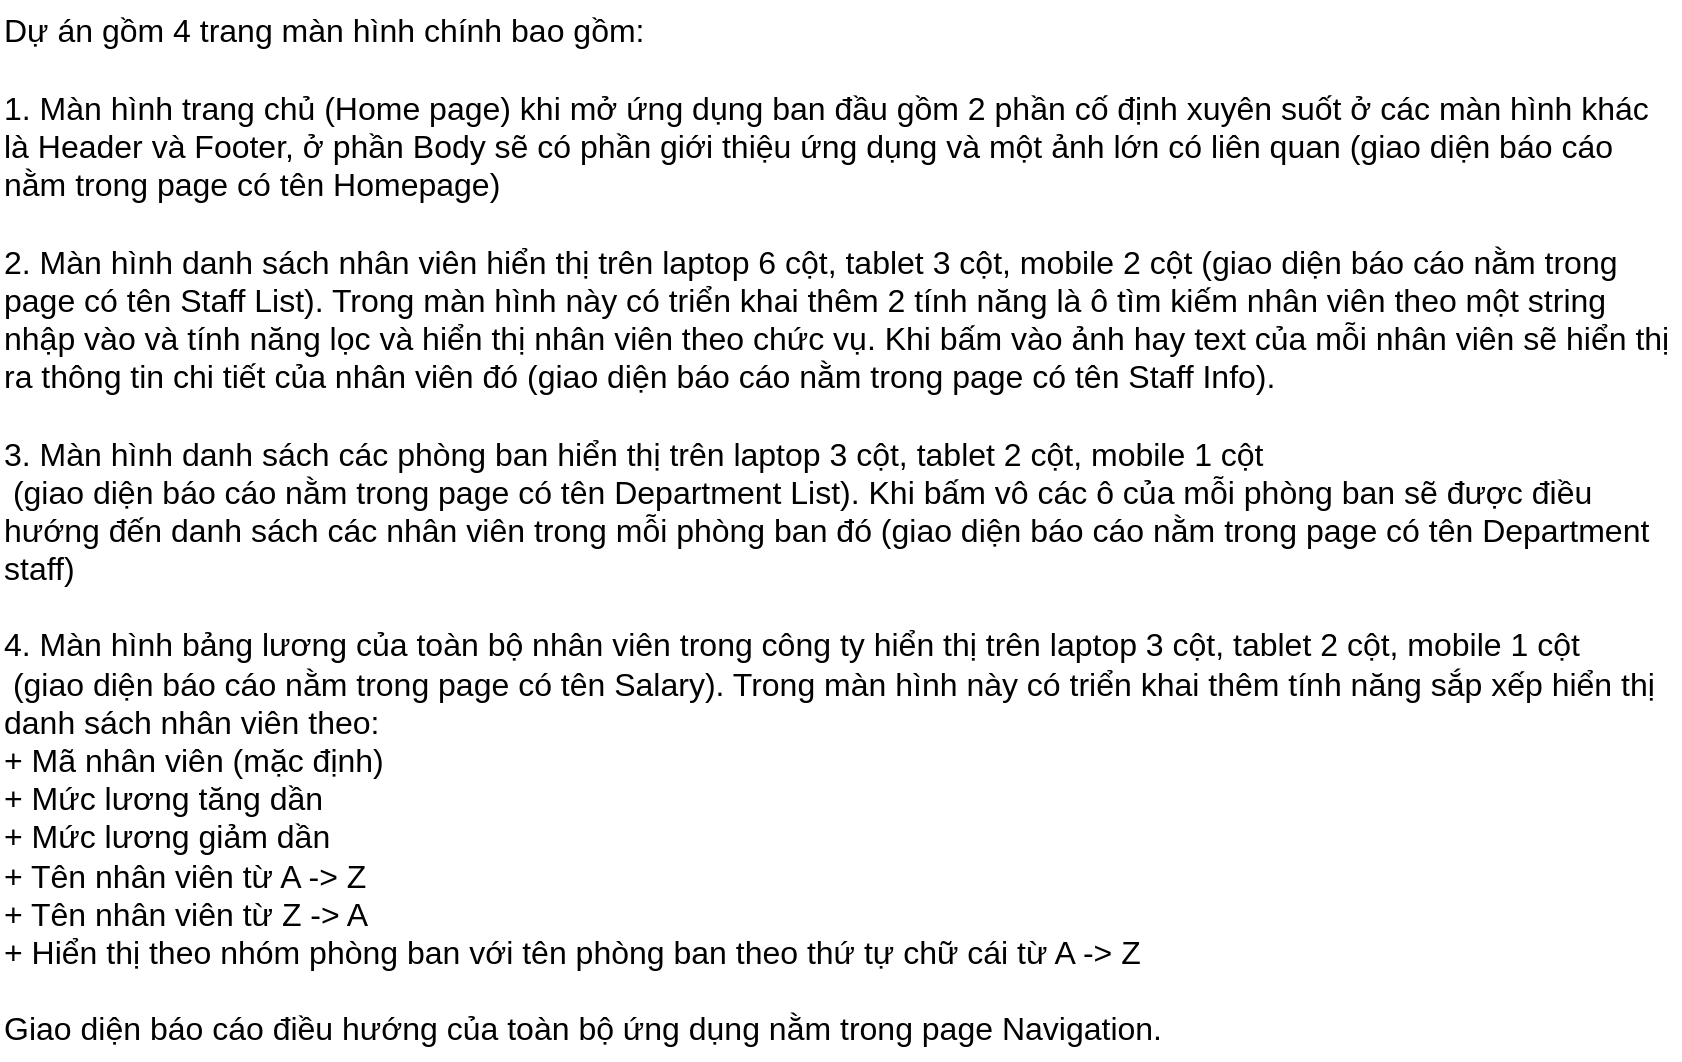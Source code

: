 <mxfile>
    <diagram id="VXoks6pCGMll-zLb8qwm" name="Tổng quan về Project">
        <mxGraphModel dx="1060" dy="410" grid="1" gridSize="10" guides="1" tooltips="1" connect="1" arrows="1" fold="1" page="1" pageScale="1" pageWidth="850" pageHeight="1100" math="0" shadow="0">
            <root>
                <mxCell id="82cTPWTyGWIoUiZAV7tx-0"/>
                <mxCell id="82cTPWTyGWIoUiZAV7tx-1" parent="82cTPWTyGWIoUiZAV7tx-0"/>
                <mxCell id="syul0s_yCTBbdN90Qwh9-2" value="&lt;font&gt;&lt;font style=&quot;font-size: 16px&quot;&gt;Dự án gồm 4 trang màn hình chính bao gồm:&lt;br&gt;&lt;br&gt;1. Màn hình trang chủ (Home page) khi mở ứng dụng ban đầu gồm 2 phần cố định xuyên suốt ở các màn hình khác là Header và Footer, ở phần Body sẽ có phần giới thiệu ứng dụng và một ảnh lớn có liên quan (giao diện báo cáo nằm trong page có tên Homepage)&lt;br&gt;&lt;br&gt;2. Màn hình danh sách nhân viên&amp;nbsp;hiển thị trên laptop 6 cột, tablet 3 cột, mobile 2 cột (giao diện báo cáo nằm trong page có tên Staff List). Trong màn hình này có triển khai thêm 2 tính năng là ô tìm kiếm nhân viên theo một string nhập vào và tính năng lọc và hiển thị nhân viên theo chức vụ. Khi bấm vào ảnh hay text của mỗi nhân viên sẽ hiển thị ra thông tin chi tiết của nhân viên đó (giao diện báo cáo nằm trong page có tên Staff Info).&lt;br&gt;&lt;br&gt;3. Màn hình danh sách các phòng ban hiển thị trên laptop 3 cột, tablet 2 cột, mobile 1 cột&lt;br&gt;&amp;nbsp;(giao diện báo cáo nằm trong page có tên Department List). Khi bấm vô các ô của mỗi phòng ban sẽ được điều hướng đến danh sách các nhân viên trong mỗi phòng ban đó (giao diện báo cáo nằm trong page có tên Department staff)&lt;br&gt;&lt;br&gt;4. Màn hình bảng lương của toàn bộ nhân viên trong công ty hiển thị trên laptop 3 cột, tablet 2 cột, mobile 1 cột&lt;br&gt;&amp;nbsp;(giao diện báo cáo nằm trong page có tên Salary). Trong màn hình này có triển khai thêm tính năng sắp xếp hiển thị danh sách nhân viên theo:&lt;br&gt;+ Mã nhân viên (mặc định)&lt;br&gt;+ Mức lương tăng dần&lt;br&gt;+ Mức lương giảm dần&lt;br&gt;+ Tên nhân viên từ A -&amp;gt; Z&lt;br&gt;+ Tên nhân viên từ Z -&amp;gt; A&lt;br&gt;+ Hiển thị theo nhóm phòng ban với tên phòng ban theo thứ tự chữ cái từ A -&amp;gt; Z&lt;br&gt;&lt;br&gt;Giao diện báo cáo điều hướng của toàn bộ ứng dụng nằm trong page Navigation.&lt;/font&gt;&lt;br&gt;&lt;/font&gt;" style="text;html=1;strokeColor=none;fillColor=none;align=left;verticalAlign=middle;whiteSpace=wrap;rounded=0;" parent="82cTPWTyGWIoUiZAV7tx-1" vertex="1">
                    <mxGeometry width="840" height="530" as="geometry"/>
                </mxCell>
            </root>
        </mxGraphModel>
    </diagram>
    <diagram id="HTHIXbCEzu27XCChbNHC" name="Navigation">
        <mxGraphModel dx="1060" dy="410" grid="1" gridSize="10" guides="1" tooltips="1" connect="1" arrows="1" fold="1" page="1" pageScale="1" pageWidth="850" pageHeight="1100" math="0" shadow="0">
            <root>
                <mxCell id="FDxRXiwN3OsCpHxseQwf-0"/>
                <mxCell id="FDxRXiwN3OsCpHxseQwf-1" parent="FDxRXiwN3OsCpHxseQwf-0"/>
                <mxCell id="FDxRXiwN3OsCpHxseQwf-13" style="edgeStyle=none;html=1;exitX=0;exitY=0.5;exitDx=0;exitDy=0;fontSize=14;fontColor=#FFFFFF;" parent="FDxRXiwN3OsCpHxseQwf-1" source="FDxRXiwN3OsCpHxseQwf-2" edge="1">
                    <mxGeometry relative="1" as="geometry">
                        <mxPoint x="240" y="370" as="targetPoint"/>
                    </mxGeometry>
                </mxCell>
                <mxCell id="FDxRXiwN3OsCpHxseQwf-17" style="edgeStyle=none;html=1;fontSize=14;fontColor=#FFFFFF;startArrow=none;exitX=0.5;exitY=0;exitDx=0;exitDy=0;" parent="FDxRXiwN3OsCpHxseQwf-1" edge="1">
                    <mxGeometry relative="1" as="geometry">
                        <mxPoint x="436" y="190" as="targetPoint"/>
                        <mxPoint x="436" y="340" as="sourcePoint"/>
                        <Array as="points">
                            <mxPoint x="436" y="310"/>
                        </Array>
                    </mxGeometry>
                </mxCell>
                <mxCell id="FDxRXiwN3OsCpHxseQwf-2" value="&lt;font color=&quot;#ffffff&quot; style=&quot;font-size: 18px&quot;&gt;Header Menu&lt;/font&gt;" style="rounded=0;whiteSpace=wrap;html=1;labelBackgroundColor=none;fontSize=13;fontColor=none;strokeColor=#B3B3B3;fillColor=#4D4D4D;" parent="FDxRXiwN3OsCpHxseQwf-1" vertex="1">
                    <mxGeometry x="390" y="340" width="120" height="60" as="geometry"/>
                </mxCell>
                <mxCell id="FDxRXiwN3OsCpHxseQwf-3" value="Home page&lt;br&gt;&lt;font style=&quot;font-size: 14px&quot;&gt;http://localhost:3000/home&lt;/font&gt;" style="rounded=1;whiteSpace=wrap;html=1;labelBackgroundColor=none;fontSize=18;fontColor=#ffffff;strokeColor=#2D7600;fillColor=#60a917;" parent="FDxRXiwN3OsCpHxseQwf-1" vertex="1">
                    <mxGeometry x="660" y="340" width="190" height="60" as="geometry"/>
                </mxCell>
                <mxCell id="FDxRXiwN3OsCpHxseQwf-4" value="" style="endArrow=classic;html=1;fontSize=14;fontColor=#FFFFFF;entryX=0;entryY=0.5;entryDx=0;entryDy=0;" parent="FDxRXiwN3OsCpHxseQwf-1" source="FDxRXiwN3OsCpHxseQwf-2" target="FDxRXiwN3OsCpHxseQwf-3" edge="1">
                    <mxGeometry relative="1" as="geometry">
                        <mxPoint x="460" y="370" as="sourcePoint"/>
                        <mxPoint x="560" y="370" as="targetPoint"/>
                    </mxGeometry>
                </mxCell>
                <mxCell id="FDxRXiwN3OsCpHxseQwf-35" style="edgeStyle=none;html=1;exitX=0.5;exitY=1;exitDx=0;exitDy=0;fontSize=14;fontColor=#FFFFFF;strokeColor=#CC0000;" parent="FDxRXiwN3OsCpHxseQwf-1" source="FDxRXiwN3OsCpHxseQwf-6" edge="1">
                    <mxGeometry relative="1" as="geometry">
                        <mxPoint x="450" y="560" as="targetPoint"/>
                    </mxGeometry>
                </mxCell>
                <mxCell id="FDxRXiwN3OsCpHxseQwf-6" value="&lt;font color=&quot;#ffffff&quot; style=&quot;font-size: 18px&quot;&gt;Footer Menu&lt;/font&gt;" style="rounded=0;whiteSpace=wrap;html=1;labelBackgroundColor=none;fontSize=13;fontColor=none;strokeColor=#B3B3B3;fillColor=#4D4D4D;" parent="FDxRXiwN3OsCpHxseQwf-1" vertex="1">
                    <mxGeometry x="390" y="410" width="120" height="60" as="geometry"/>
                </mxCell>
                <mxCell id="FDxRXiwN3OsCpHxseQwf-8" value="DANH SÁCH NHÂN VIÊN&lt;br&gt;&lt;font style=&quot;font-size: 14px&quot;&gt;http://localhost:3000/staffs&lt;/font&gt;" style="rounded=1;whiteSpace=wrap;html=1;labelBackgroundColor=none;fontSize=18;fontColor=#ffffff;strokeColor=#2D7600;fillColor=#60a917;" parent="FDxRXiwN3OsCpHxseQwf-1" vertex="1">
                    <mxGeometry y="330" width="230" height="70" as="geometry"/>
                </mxCell>
                <mxCell id="FDxRXiwN3OsCpHxseQwf-9" value="PHÒNG BAN&lt;br&gt;&lt;font style=&quot;font-size: 14px&quot;&gt;http://localhost:3000/departments&lt;/font&gt;" style="rounded=1;whiteSpace=wrap;html=1;labelBackgroundColor=none;fontSize=18;fontColor=#ffffff;strokeColor=#2D7600;fillColor=#60a917;" parent="FDxRXiwN3OsCpHxseQwf-1" vertex="1">
                    <mxGeometry x="390" y="570" width="230" height="60" as="geometry"/>
                </mxCell>
                <mxCell id="FDxRXiwN3OsCpHxseQwf-10" value="&lt;font&gt;&lt;font style=&quot;font-size: 18px&quot;&gt;BẢNG LƯƠNG&lt;/font&gt;&lt;br&gt;&lt;span style=&quot;font-size: 14px&quot;&gt;http://localhost:3000/salary&lt;/span&gt;&lt;/font&gt;" style="rounded=1;whiteSpace=wrap;html=1;labelBackgroundColor=none;fontSize=18;fontColor=#ffffff;strokeColor=#2D7600;fillColor=#60a917;" parent="FDxRXiwN3OsCpHxseQwf-1" vertex="1">
                    <mxGeometry x="380" y="130" width="190" height="60" as="geometry"/>
                </mxCell>
                <mxCell id="FDxRXiwN3OsCpHxseQwf-29" style="edgeStyle=none;html=1;exitX=0.75;exitY=1;exitDx=0;exitDy=0;fontSize=14;fontColor=#FFFFFF;strokeColor=#FFFFFF;entryX=0.75;entryY=0;entryDx=0;entryDy=0;" parent="FDxRXiwN3OsCpHxseQwf-1" source="FDxRXiwN3OsCpHxseQwf-11" target="FDxRXiwN3OsCpHxseQwf-8" edge="1">
                    <mxGeometry relative="1" as="geometry">
                        <mxPoint x="173" y="320" as="targetPoint"/>
                    </mxGeometry>
                </mxCell>
                <mxCell id="FDxRXiwN3OsCpHxseQwf-11" value="Thông tin nhân viên&amp;nbsp;&lt;br&gt;&lt;font style=&quot;font-size: 14px&quot;&gt;http://localhost:3000/staffs/staffId&lt;/font&gt;" style="rounded=1;whiteSpace=wrap;html=1;labelBackgroundColor=none;fontSize=18;fontColor=#FFFFFF;strokeColor=#B3B3B3;fillColor=#FFB366;" parent="FDxRXiwN3OsCpHxseQwf-1" vertex="1">
                    <mxGeometry y="120" width="230" height="60" as="geometry"/>
                </mxCell>
                <mxCell id="FDxRXiwN3OsCpHxseQwf-12" value="Danh sách nhân viên trong một phòng ban&amp;nbsp;&lt;br&gt;&lt;span style=&quot;font-size: 14px&quot;&gt;http://localhost:3000/departments/departmentId&lt;/span&gt;" style="rounded=1;whiteSpace=wrap;html=1;labelBackgroundColor=none;fontSize=18;fontColor=#FFFFFF;strokeColor=#B3B3B3;fillColor=#FFB366;" parent="FDxRXiwN3OsCpHxseQwf-1" vertex="1">
                    <mxGeometry x="330" y="780" width="350" height="90" as="geometry"/>
                </mxCell>
                <mxCell id="FDxRXiwN3OsCpHxseQwf-22" style="edgeStyle=none;html=1;fontSize=14;fontColor=#FFFFFF;startArrow=none;" parent="FDxRXiwN3OsCpHxseQwf-1" source="FDxRXiwN3OsCpHxseQwf-23" edge="1">
                    <mxGeometry relative="1" as="geometry">
                        <mxPoint x="50" y="180" as="targetPoint"/>
                    </mxGeometry>
                </mxCell>
                <mxCell id="FDxRXiwN3OsCpHxseQwf-23" value="Click&lt;br&gt;&quot;Ảnh, text&quot;" style="text;html=1;strokeColor=#006EAF;fillColor=#1ba1e2;align=center;verticalAlign=middle;whiteSpace=wrap;rounded=0;labelBackgroundColor=none;fontSize=14;fontColor=#ffffff;" parent="FDxRXiwN3OsCpHxseQwf-1" vertex="1">
                    <mxGeometry y="240" width="100" height="30" as="geometry"/>
                </mxCell>
                <mxCell id="FDxRXiwN3OsCpHxseQwf-24" value="" style="edgeStyle=none;html=1;fontSize=14;fontColor=#FFFFFF;endArrow=none;" parent="FDxRXiwN3OsCpHxseQwf-1" target="FDxRXiwN3OsCpHxseQwf-23" edge="1">
                    <mxGeometry relative="1" as="geometry">
                        <mxPoint x="50" y="180" as="targetPoint"/>
                        <mxPoint x="50" y="330" as="sourcePoint"/>
                    </mxGeometry>
                </mxCell>
                <mxCell id="FDxRXiwN3OsCpHxseQwf-33" value="Click&lt;br&gt;&quot;Nhân viên&quot; trên Sub Menu hoặc Main Menu" style="text;html=1;strokeColor=#006EAF;fillColor=#1ba1e2;align=center;verticalAlign=middle;whiteSpace=wrap;rounded=0;labelBackgroundColor=none;fontSize=14;fontColor=#ffffff;" parent="FDxRXiwN3OsCpHxseQwf-1" vertex="1">
                    <mxGeometry x="180" y="200" width="110" height="80" as="geometry"/>
                </mxCell>
                <mxCell id="FDxRXiwN3OsCpHxseQwf-36" value="Click&lt;br&gt;&quot;Phòng ban&quot;" style="text;html=1;strokeColor=#006EAF;fillColor=#1ba1e2;align=center;verticalAlign=middle;whiteSpace=wrap;rounded=0;labelBackgroundColor=none;fontSize=14;fontColor=#ffffff;" parent="FDxRXiwN3OsCpHxseQwf-1" vertex="1">
                    <mxGeometry x="460" y="500" width="100" height="30" as="geometry"/>
                </mxCell>
                <mxCell id="FDxRXiwN3OsCpHxseQwf-48" style="edgeStyle=none;html=1;exitX=0.703;exitY=1.013;exitDx=0;exitDy=0;fontSize=14;fontColor=#FFFFFF;strokeColor=#FFFFFF;exitPerimeter=0;" parent="FDxRXiwN3OsCpHxseQwf-1" edge="1">
                    <mxGeometry relative="1" as="geometry">
                        <mxPoint x="575.5" y="780" as="targetPoint"/>
                        <mxPoint x="576.69" y="630.78" as="sourcePoint"/>
                    </mxGeometry>
                </mxCell>
                <mxCell id="FDxRXiwN3OsCpHxseQwf-49" style="edgeStyle=none;html=1;fontSize=14;fontColor=#FFFFFF;startArrow=none;" parent="FDxRXiwN3OsCpHxseQwf-1" edge="1">
                    <mxGeometry relative="1" as="geometry">
                        <mxPoint x="450" y="630" as="targetPoint"/>
                        <mxPoint x="450" y="770" as="sourcePoint"/>
                    </mxGeometry>
                </mxCell>
                <mxCell id="FDxRXiwN3OsCpHxseQwf-52" value="Click&lt;br&gt;&quot;Ảnh, text&quot;" style="text;html=1;strokeColor=#006EAF;fillColor=#1ba1e2;align=center;verticalAlign=middle;whiteSpace=wrap;rounded=0;labelBackgroundColor=none;fontSize=14;fontColor=#ffffff;" parent="FDxRXiwN3OsCpHxseQwf-1" vertex="1">
                    <mxGeometry x="580" y="680" width="100" height="30" as="geometry"/>
                </mxCell>
                <mxCell id="FDxRXiwN3OsCpHxseQwf-53" value="Click&lt;br&gt;&quot;Phòng ban&quot; trên Sub Menu hoặc Main Menu" style="text;html=1;strokeColor=#006EAF;fillColor=#1ba1e2;align=center;verticalAlign=middle;whiteSpace=wrap;rounded=0;labelBackgroundColor=none;fontSize=14;fontColor=#ffffff;" parent="FDxRXiwN3OsCpHxseQwf-1" vertex="1">
                    <mxGeometry x="330" y="670" width="110" height="80" as="geometry"/>
                </mxCell>
                <mxCell id="vq1B8NcqXtFZC6eyb3QZ-1" value="" style="edgeStyle=segmentEdgeStyle;endArrow=classic;html=1;exitX=1;exitY=0.75;exitDx=0;exitDy=0;" parent="FDxRXiwN3OsCpHxseQwf-1" source="FDxRXiwN3OsCpHxseQwf-2" edge="1">
                    <mxGeometry width="50" height="50" relative="1" as="geometry">
                        <mxPoint x="530" y="390" as="sourcePoint"/>
                        <mxPoint x="580" y="560" as="targetPoint"/>
                    </mxGeometry>
                </mxCell>
                <mxCell id="vq1B8NcqXtFZC6eyb3QZ-2" value="Click&lt;br&gt;&quot;Ảnh Logo&quot;" style="text;html=1;strokeColor=#006EAF;fillColor=#1ba1e2;align=center;verticalAlign=middle;whiteSpace=wrap;rounded=0;labelBackgroundColor=none;fontSize=14;fontColor=#ffffff;" parent="FDxRXiwN3OsCpHxseQwf-1" vertex="1">
                    <mxGeometry x="540" y="330" width="100" height="30" as="geometry"/>
                </mxCell>
                <mxCell id="vq1B8NcqXtFZC6eyb3QZ-3" value="Click&lt;br&gt;&quot;Nhân viên&quot;" style="text;html=1;strokeColor=#006EAF;fillColor=#1ba1e2;align=center;verticalAlign=middle;whiteSpace=wrap;rounded=0;labelBackgroundColor=none;fontSize=14;fontColor=#ffffff;" parent="FDxRXiwN3OsCpHxseQwf-1" vertex="1">
                    <mxGeometry x="250" y="390" width="100" height="30" as="geometry"/>
                </mxCell>
                <mxCell id="vq1B8NcqXtFZC6eyb3QZ-4" value="Click&lt;br&gt;&quot;Bảng lương&quot;" style="text;html=1;strokeColor=#006EAF;fillColor=#1ba1e2;align=center;verticalAlign=middle;whiteSpace=wrap;rounded=0;labelBackgroundColor=none;fontSize=14;fontColor=#ffffff;" parent="FDxRXiwN3OsCpHxseQwf-1" vertex="1">
                    <mxGeometry x="440" y="250" width="90" height="30" as="geometry"/>
                </mxCell>
                <mxCell id="vq1B8NcqXtFZC6eyb3QZ-5" value="" style="edgeStyle=segmentEdgeStyle;endArrow=classic;html=1;strokeColor=#FF0000;entryX=0.789;entryY=1.04;entryDx=0;entryDy=0;entryPerimeter=0;" parent="FDxRXiwN3OsCpHxseQwf-1" target="FDxRXiwN3OsCpHxseQwf-10" edge="1">
                    <mxGeometry width="50" height="50" relative="1" as="geometry">
                        <mxPoint x="510" y="440" as="sourcePoint"/>
                        <mxPoint x="530" y="390" as="targetPoint"/>
                        <Array as="points">
                            <mxPoint x="530" y="440"/>
                        </Array>
                    </mxGeometry>
                </mxCell>
                <mxCell id="vq1B8NcqXtFZC6eyb3QZ-6" value="" style="edgeStyle=segmentEdgeStyle;endArrow=classic;html=1;strokeColor=#FF0000;exitX=0;exitY=0.5;exitDx=0;exitDy=0;" parent="FDxRXiwN3OsCpHxseQwf-1" source="FDxRXiwN3OsCpHxseQwf-6" edge="1">
                    <mxGeometry width="50" height="50" relative="1" as="geometry">
                        <mxPoint x="170" y="440" as="sourcePoint"/>
                        <mxPoint x="120" y="400" as="targetPoint"/>
                        <Array as="points">
                            <mxPoint x="120" y="440"/>
                        </Array>
                    </mxGeometry>
                </mxCell>
            </root>
        </mxGraphModel>
    </diagram>
    <diagram id="NtzULsuM_KHRIGHj2sgk" name="Homepage">
        <mxGraphModel dx="1060" dy="410" grid="1" gridSize="10" guides="1" tooltips="1" connect="1" arrows="1" fold="1" page="1" pageScale="1" pageWidth="850" pageHeight="1100" math="0" shadow="0">
            <root>
                <mxCell id="0"/>
                <mxCell id="1" parent="0"/>
                <mxCell id="11" value="&lt;font style=&quot;font-size: 24px&quot;&gt;FEATURED IMAGE&lt;/font&gt;" style="rounded=0;whiteSpace=wrap;html=1;fontSize=18;strokeColor=#FFFFFF;fillColor=none;" parent="1" vertex="1">
                    <mxGeometry width="850" height="1100" as="geometry"/>
                </mxCell>
                <mxCell id="14" value="&lt;font style=&quot;font-size: 24px&quot;&gt;INTRODUCTION TEXT&lt;/font&gt;" style="rounded=0;whiteSpace=wrap;html=1;fontSize=18;strokeColor=#FFFFFF;fillColor=none;" parent="1" vertex="1">
                    <mxGeometry y="90" width="850" height="190" as="geometry"/>
                </mxCell>
                <mxCell id="16" value="" style="rounded=0;whiteSpace=wrap;html=1;fontSize=24;strokeColor=#FFFFFF;fillColor=none;" parent="1" vertex="1">
                    <mxGeometry x="80" y="130" width="650" height="110" as="geometry"/>
                </mxCell>
                <mxCell id="13" value="" style="rounded=0;whiteSpace=wrap;html=1;fontSize=18;strokeColor=#FFFFFF;fillColor=none;" parent="1" vertex="1">
                    <mxGeometry width="850" height="90" as="geometry"/>
                </mxCell>
                <mxCell id="2" value="&lt;font style=&quot;font-size: 18px&quot;&gt;LOGO&lt;/font&gt;" style="whiteSpace=wrap;html=1;aspect=fixed;" parent="1" vertex="1">
                    <mxGeometry x="80" y="10" width="70" height="70" as="geometry"/>
                </mxCell>
                <mxCell id="3" value="Nhân viên" style="strokeWidth=1;shadow=0;dashed=0;align=center;html=1;shape=mxgraph.mockup.buttons.button;strokeColor=#FFFFFF;fontColor=#ffffff;mainText=;buttonStyle=round;fontSize=17;fontStyle=1;fillColor=none;whiteSpace=wrap;" parent="1" vertex="1">
                    <mxGeometry x="150" y="30" width="100" height="40" as="geometry"/>
                </mxCell>
                <mxCell id="4" value="Phòng ban" style="strokeWidth=1;shadow=0;dashed=0;align=center;html=1;shape=mxgraph.mockup.buttons.button;strokeColor=#FFFFFF;fontColor=#ffffff;mainText=;buttonStyle=round;fontSize=17;fontStyle=1;fillColor=none;whiteSpace=wrap;" parent="1" vertex="1">
                    <mxGeometry x="250" y="30" width="110" height="40" as="geometry"/>
                </mxCell>
                <mxCell id="5" value="Bảng lương" style="strokeWidth=1;shadow=0;dashed=0;align=center;html=1;shape=mxgraph.mockup.buttons.button;strokeColor=#FFFFFF;fontColor=#ffffff;mainText=;buttonStyle=round;fontSize=17;fontStyle=1;fillColor=none;whiteSpace=wrap;" parent="1" vertex="1">
                    <mxGeometry x="360" y="30" width="110" height="40" as="geometry"/>
                </mxCell>
                <mxCell id="12" value="" style="rounded=0;whiteSpace=wrap;html=1;fontSize=18;strokeColor=#FFFFFF;fillColor=none;" parent="1" vertex="1">
                    <mxGeometry y="920" width="850" height="180" as="geometry"/>
                </mxCell>
                <mxCell id="15" value="&lt;font&gt;&lt;font style=&quot;font-size: 18px&quot;&gt;Links&lt;/font&gt;&lt;br&gt;&lt;span style=&quot;font-size: 14px&quot;&gt;Nhân viên&lt;/span&gt;&lt;br&gt;&lt;span style=&quot;font-size: 14px&quot;&gt;Phòng ban&lt;/span&gt;&lt;br&gt;&lt;span style=&quot;font-size: 14px&quot;&gt;Bảng lương&lt;/span&gt;&lt;br&gt;&lt;/font&gt;" style="rounded=0;whiteSpace=wrap;html=1;fontSize=24;strokeColor=#FFFFFF;fillColor=none;" parent="1" vertex="1">
                    <mxGeometry x="80" y="920" width="160" height="130" as="geometry"/>
                </mxCell>
                <mxCell id="18" value="Address" style="rounded=0;whiteSpace=wrap;html=1;fontSize=18;strokeColor=#FFFFFF;fillColor=none;" parent="1" vertex="1">
                    <mxGeometry x="240" y="920" width="160" height="130" as="geometry"/>
                </mxCell>
                <mxCell id="19" value="Social Icon" style="rounded=0;whiteSpace=wrap;html=1;fontSize=18;strokeColor=#FFFFFF;fillColor=none;" parent="1" vertex="1">
                    <mxGeometry x="520" y="987" width="210" height="45" as="geometry"/>
                </mxCell>
                <mxCell id="20" value="Copyright" style="rounded=0;whiteSpace=wrap;html=1;fontSize=18;strokeColor=#FFFFFF;fillColor=none;" parent="1" vertex="1">
                    <mxGeometry x="320" y="1050" width="200" height="30" as="geometry"/>
                </mxCell>
                <mxCell id="DEjS7cMy86s_qePAP0c0-20" value="&lt;font style=&quot;font-size: 24px&quot; color=&quot;#333333&quot;&gt;FEATURED IMAGE&lt;/font&gt;" style="rounded=0;whiteSpace=wrap;html=1;fontSize=18;strokeColor=#FFFFFF;fillColor=#CCCCCC;" parent="1" vertex="1">
                    <mxGeometry width="850" height="1100" as="geometry"/>
                </mxCell>
                <mxCell id="DEjS7cMy86s_qePAP0c0-21" value="" style="rounded=0;whiteSpace=wrap;html=1;fontSize=18;strokeColor=#FFFFFF;fillColor=#CCCCCC;" parent="1" vertex="1">
                    <mxGeometry y="90" width="850" height="190" as="geometry"/>
                </mxCell>
                <mxCell id="DEjS7cMy86s_qePAP0c0-22" value="&lt;span&gt;&lt;font color=&quot;#333333&quot;&gt;INTRODUCTION TEXT&lt;/font&gt;&lt;/span&gt;" style="rounded=0;whiteSpace=wrap;html=1;fontSize=24;strokeColor=#FFFFFF;fillColor=none;" parent="1" vertex="1">
                    <mxGeometry x="80" y="130" width="690" height="110" as="geometry"/>
                </mxCell>
                <mxCell id="DEjS7cMy86s_qePAP0c0-23" value="" style="rounded=0;whiteSpace=wrap;html=1;fontSize=18;strokeColor=#FFFFFF;fillColor=#004C99;" parent="1" vertex="1">
                    <mxGeometry width="850" height="90" as="geometry"/>
                </mxCell>
                <mxCell id="DEjS7cMy86s_qePAP0c0-28" value="" style="rounded=0;whiteSpace=wrap;html=1;fontSize=18;strokeColor=#FFFFFF;fillColor=#CC99FF;" parent="1" vertex="1">
                    <mxGeometry y="920" width="850" height="180" as="geometry"/>
                </mxCell>
                <mxCell id="DEjS7cMy86s_qePAP0c0-30" value="Address" style="rounded=0;whiteSpace=wrap;html=1;fontSize=18;strokeColor=#FFFFFF;fillColor=none;" parent="1" vertex="1">
                    <mxGeometry x="240" y="920" width="160" height="130" as="geometry"/>
                </mxCell>
                <mxCell id="DEjS7cMy86s_qePAP0c0-31" value="Social Icon" style="rounded=0;whiteSpace=wrap;html=1;fontSize=18;strokeColor=#FFFFFF;fillColor=none;" parent="1" vertex="1">
                    <mxGeometry x="520" y="987" width="250" height="45" as="geometry"/>
                </mxCell>
                <mxCell id="DEjS7cMy86s_qePAP0c0-32" value="Copyright" style="rounded=0;whiteSpace=wrap;html=1;fontSize=18;strokeColor=#FFFFFF;fillColor=none;" parent="1" vertex="1">
                    <mxGeometry x="80" y="1050" width="690" height="30" as="geometry"/>
                </mxCell>
                <mxCell id="yKxOFzSQwX2EjR55tB7c-20" value="" style="rounded=0;whiteSpace=wrap;html=1;fontSize=18;strokeColor=#FFFFFF;fillColor=#004C99;" parent="1" vertex="1">
                    <mxGeometry width="850" height="90" as="geometry"/>
                </mxCell>
                <mxCell id="X3qeCwYLXVRNL5NMJyqY-20" value="&lt;font&gt;&lt;font style=&quot;font-size: 18px&quot;&gt;Links&lt;/font&gt;&lt;br&gt;&lt;font color=&quot;#3333ff&quot;&gt;&lt;span style=&quot;font-size: 14px&quot;&gt;Nhân viên&lt;/span&gt;&lt;br&gt;&lt;span style=&quot;font-size: 14px&quot;&gt;Phòng ban&lt;/span&gt;&lt;br&gt;&lt;/font&gt;&lt;span style=&quot;font-size: 14px&quot;&gt;&lt;font color=&quot;#3333ff&quot;&gt;Bảng lương&lt;/font&gt;&lt;/span&gt;&lt;br&gt;&lt;/font&gt;" style="rounded=0;whiteSpace=wrap;html=1;fontSize=24;strokeColor=#FFFFFF;fillColor=none;" parent="1" vertex="1">
                    <mxGeometry x="80" y="920" width="160" height="130" as="geometry"/>
                </mxCell>
                <mxCell id="U1OHgjVmh9pNBd42nUEn-20" value="&lt;font style=&quot;font-size: 18px&quot;&gt;LOGO&lt;/font&gt;" style="whiteSpace=wrap;html=1;aspect=fixed;" parent="1" vertex="1">
                    <mxGeometry x="80" y="10" width="60" height="60" as="geometry"/>
                </mxCell>
                <mxCell id="U1OHgjVmh9pNBd42nUEn-21" value="&lt;font style=&quot;font-size: 13px&quot;&gt;Nhân viên&lt;/font&gt;" style="strokeWidth=1;shadow=0;dashed=0;align=center;html=1;shape=mxgraph.mockup.buttons.button;strokeColor=none;fontColor=#ffffff;mainText=;buttonStyle=round;fontSize=17;fontStyle=1;fillColor=none;whiteSpace=wrap;" parent="1" vertex="1">
                    <mxGeometry x="140" y="30" width="80" height="30" as="geometry"/>
                </mxCell>
                <mxCell id="U1OHgjVmh9pNBd42nUEn-22" value="&lt;font style=&quot;font-size: 13px&quot;&gt;Phòng ban&lt;/font&gt;" style="strokeWidth=1;shadow=0;dashed=0;align=center;html=1;shape=mxgraph.mockup.buttons.button;strokeColor=none;fontColor=#ffffff;mainText=;buttonStyle=round;fontSize=17;fontStyle=1;fillColor=none;whiteSpace=wrap;" parent="1" vertex="1">
                    <mxGeometry x="220" y="30" width="80" height="30" as="geometry"/>
                </mxCell>
                <mxCell id="U1OHgjVmh9pNBd42nUEn-23" value="&lt;font style=&quot;font-size: 13px&quot;&gt;Bảng lương&lt;/font&gt;" style="strokeWidth=1;shadow=0;dashed=0;align=center;html=1;shape=mxgraph.mockup.buttons.button;strokeColor=none;fontColor=#ffffff;mainText=;buttonStyle=round;fontSize=17;fontStyle=1;fillColor=none;whiteSpace=wrap;" parent="1" vertex="1">
                    <mxGeometry x="301" y="30" width="80" height="30" as="geometry"/>
                </mxCell>
            </root>
        </mxGraphModel>
    </diagram>
    <diagram name="Staff List" id="Gwcx9IwIqKVBSmY3SDpQ">
        <mxGraphModel dx="1060" dy="410" grid="1" gridSize="10" guides="1" tooltips="1" connect="1" arrows="1" fold="1" page="1" pageScale="1" pageWidth="850" pageHeight="1100" math="0" shadow="0">
            <root>
                <mxCell id="q7ze5YTasX3OWzFWiDoT-0"/>
                <mxCell id="q7ze5YTasX3OWzFWiDoT-1" parent="q7ze5YTasX3OWzFWiDoT-0"/>
                <mxCell id="CC6iVeE3NqQnvN6qYvx8-6" value="" style="rounded=0;whiteSpace=wrap;html=1;fontSize=14;fontColor=#333333;strokeColor=#333333;fillColor=#FFFFFF;" parent="q7ze5YTasX3OWzFWiDoT-1" vertex="1">
                    <mxGeometry y="90" width="850" height="780" as="geometry"/>
                </mxCell>
                <mxCell id="q7ze5YTasX3OWzFWiDoT-5" value="" style="rounded=0;whiteSpace=wrap;html=1;fontSize=18;strokeColor=#FFFFFF;fillColor=#004C99;" parent="q7ze5YTasX3OWzFWiDoT-1" vertex="1">
                    <mxGeometry width="850" height="90" as="geometry"/>
                </mxCell>
                <mxCell id="q7ze5YTasX3OWzFWiDoT-10" value="" style="rounded=0;whiteSpace=wrap;html=1;fontSize=18;strokeColor=#FFFFFF;fillColor=#CC99FF;" parent="q7ze5YTasX3OWzFWiDoT-1" vertex="1">
                    <mxGeometry y="870" width="850" height="180" as="geometry"/>
                </mxCell>
                <mxCell id="q7ze5YTasX3OWzFWiDoT-12" value="Address" style="rounded=0;whiteSpace=wrap;html=1;fontSize=18;strokeColor=#FFFFFF;fillColor=none;" parent="q7ze5YTasX3OWzFWiDoT-1" vertex="1">
                    <mxGeometry x="240" y="870" width="160" height="130" as="geometry"/>
                </mxCell>
                <mxCell id="q7ze5YTasX3OWzFWiDoT-13" value="Social Icon" style="rounded=0;whiteSpace=wrap;html=1;fontSize=18;strokeColor=#FFFFFF;fillColor=none;" parent="q7ze5YTasX3OWzFWiDoT-1" vertex="1">
                    <mxGeometry x="520" y="937" width="250" height="45" as="geometry"/>
                </mxCell>
                <mxCell id="q7ze5YTasX3OWzFWiDoT-14" value="Copyright" style="rounded=0;whiteSpace=wrap;html=1;fontSize=18;strokeColor=#FFFFFF;fillColor=none;" parent="q7ze5YTasX3OWzFWiDoT-1" vertex="1">
                    <mxGeometry x="80" y="1000" width="690" height="30" as="geometry"/>
                </mxCell>
                <mxCell id="CC6iVeE3NqQnvN6qYvx8-0" value="" style="rounded=0;whiteSpace=wrap;html=1;fontSize=18;fontColor=#333333;strokeColor=#FFFFFF;fillColor=#FFFFFF;" parent="q7ze5YTasX3OWzFWiDoT-1" vertex="1">
                    <mxGeometry x="80" y="90" width="690" height="70" as="geometry"/>
                </mxCell>
                <mxCell id="CC6iVeE3NqQnvN6qYvx8-2" value="&lt;font style=&quot;font-size: 18px&quot;&gt;Danh sách nhân viên&lt;/font&gt;" style="text;strokeColor=none;fillColor=none;html=1;fontSize=24;fontStyle=1;verticalAlign=middle;align=center;fontColor=#333333;" parent="q7ze5YTasX3OWzFWiDoT-1" vertex="1">
                    <mxGeometry x="80" y="105" width="190" height="40" as="geometry"/>
                </mxCell>
                <mxCell id="CC6iVeE3NqQnvN6qYvx8-3" value="&lt;font style=&quot;font-size: 14px&quot;&gt;Tìm theo tên nhân viên&lt;/font&gt;" style="rounded=0;whiteSpace=wrap;html=1;fontSize=18;fontColor=#333333;strokeColor=#4D4D4D;fillColor=#FFFFFF;" parent="q7ze5YTasX3OWzFWiDoT-1" vertex="1">
                    <mxGeometry x="302.5" y="110" width="235" height="30" as="geometry"/>
                </mxCell>
                <mxCell id="CC6iVeE3NqQnvN6qYvx8-4" value="Filter" style="rounded=0;whiteSpace=wrap;html=1;fontSize=14;fontColor=#333333;strokeColor=#4D4D4D;fillColor=#FFFFFF;" parent="q7ze5YTasX3OWzFWiDoT-1" vertex="1">
                    <mxGeometry x="670" y="110" width="100" height="30" as="geometry"/>
                </mxCell>
                <mxCell id="CC6iVeE3NqQnvN6qYvx8-5" value="" style="rounded=0;whiteSpace=wrap;html=1;fontSize=14;fontColor=#333333;strokeColor=#4D4D4D;fillColor=none;" parent="q7ze5YTasX3OWzFWiDoT-1" vertex="1">
                    <mxGeometry x="80" y="190" width="90" height="150" as="geometry"/>
                </mxCell>
                <mxCell id="CC6iVeE3NqQnvN6qYvx8-7" value="Image" style="whiteSpace=wrap;html=1;aspect=fixed;fontSize=14;fontColor=#333333;strokeColor=#333333;fillColor=#FFFFFF;" parent="q7ze5YTasX3OWzFWiDoT-1" vertex="1">
                    <mxGeometry x="90" y="200" width="70" height="70" as="geometry"/>
                </mxCell>
                <UserObject label="Tên nhân viên" placeholders="1" name="Variable" id="CC6iVeE3NqQnvN6qYvx8-9">
                    <mxCell style="text;html=1;strokeColor=none;fillColor=none;align=center;verticalAlign=middle;whiteSpace=wrap;overflow=hidden;fontSize=14;fontColor=#333333;" parent="q7ze5YTasX3OWzFWiDoT-1" vertex="1">
                        <mxGeometry x="85" y="270" width="80" height="40" as="geometry"/>
                    </mxCell>
                </UserObject>
                <mxCell id="CC6iVeE3NqQnvN6qYvx8-25" value="" style="rounded=0;whiteSpace=wrap;html=1;fontSize=14;fontColor=#333333;strokeColor=#4D4D4D;fillColor=none;" parent="q7ze5YTasX3OWzFWiDoT-1" vertex="1">
                    <mxGeometry x="200" y="190" width="90" height="150" as="geometry"/>
                </mxCell>
                <mxCell id="CC6iVeE3NqQnvN6qYvx8-26" value="Image" style="whiteSpace=wrap;html=1;aspect=fixed;fontSize=14;fontColor=#333333;strokeColor=#333333;fillColor=#FFFFFF;" parent="q7ze5YTasX3OWzFWiDoT-1" vertex="1">
                    <mxGeometry x="210" y="200" width="70" height="70" as="geometry"/>
                </mxCell>
                <UserObject label="Tên nhân viên" placeholders="1" name="Variable" id="CC6iVeE3NqQnvN6qYvx8-27">
                    <mxCell style="text;html=1;strokeColor=none;fillColor=none;align=center;verticalAlign=middle;whiteSpace=wrap;overflow=hidden;fontSize=14;fontColor=#333333;" parent="q7ze5YTasX3OWzFWiDoT-1" vertex="1">
                        <mxGeometry x="205" y="270" width="80" height="40" as="geometry"/>
                    </mxCell>
                </UserObject>
                <mxCell id="CC6iVeE3NqQnvN6qYvx8-28" value="" style="rounded=0;whiteSpace=wrap;html=1;fontSize=14;fontColor=#333333;strokeColor=#4D4D4D;fillColor=none;" parent="q7ze5YTasX3OWzFWiDoT-1" vertex="1">
                    <mxGeometry x="320" y="190" width="90" height="150" as="geometry"/>
                </mxCell>
                <mxCell id="CC6iVeE3NqQnvN6qYvx8-29" value="Image" style="whiteSpace=wrap;html=1;aspect=fixed;fontSize=14;fontColor=#333333;strokeColor=#333333;fillColor=#FFFFFF;" parent="q7ze5YTasX3OWzFWiDoT-1" vertex="1">
                    <mxGeometry x="330" y="200" width="70" height="70" as="geometry"/>
                </mxCell>
                <UserObject label="Tên nhân viên" placeholders="1" name="Variable" id="CC6iVeE3NqQnvN6qYvx8-30">
                    <mxCell style="text;html=1;strokeColor=none;fillColor=none;align=center;verticalAlign=middle;whiteSpace=wrap;overflow=hidden;fontSize=14;fontColor=#333333;" parent="q7ze5YTasX3OWzFWiDoT-1" vertex="1">
                        <mxGeometry x="325" y="270" width="80" height="40" as="geometry"/>
                    </mxCell>
                </UserObject>
                <mxCell id="CC6iVeE3NqQnvN6qYvx8-31" value="" style="rounded=0;whiteSpace=wrap;html=1;fontSize=14;fontColor=#333333;strokeColor=#4D4D4D;fillColor=none;" parent="q7ze5YTasX3OWzFWiDoT-1" vertex="1">
                    <mxGeometry x="440" y="190" width="90" height="150" as="geometry"/>
                </mxCell>
                <mxCell id="CC6iVeE3NqQnvN6qYvx8-32" value="Image" style="whiteSpace=wrap;html=1;aspect=fixed;fontSize=14;fontColor=#333333;strokeColor=#333333;fillColor=#FFFFFF;" parent="q7ze5YTasX3OWzFWiDoT-1" vertex="1">
                    <mxGeometry x="450" y="200" width="70" height="70" as="geometry"/>
                </mxCell>
                <UserObject label="Tên nhân viên" placeholders="1" name="Variable" id="CC6iVeE3NqQnvN6qYvx8-33">
                    <mxCell style="text;html=1;strokeColor=none;fillColor=none;align=center;verticalAlign=middle;whiteSpace=wrap;overflow=hidden;fontSize=14;fontColor=#333333;" parent="q7ze5YTasX3OWzFWiDoT-1" vertex="1">
                        <mxGeometry x="445" y="270" width="80" height="40" as="geometry"/>
                    </mxCell>
                </UserObject>
                <mxCell id="CC6iVeE3NqQnvN6qYvx8-34" value="" style="rounded=0;whiteSpace=wrap;html=1;fontSize=14;fontColor=#333333;strokeColor=#4D4D4D;fillColor=none;" parent="q7ze5YTasX3OWzFWiDoT-1" vertex="1">
                    <mxGeometry x="560" y="190" width="90" height="150" as="geometry"/>
                </mxCell>
                <mxCell id="CC6iVeE3NqQnvN6qYvx8-35" value="Image" style="whiteSpace=wrap;html=1;aspect=fixed;fontSize=14;fontColor=#333333;strokeColor=#333333;fillColor=#FFFFFF;" parent="q7ze5YTasX3OWzFWiDoT-1" vertex="1">
                    <mxGeometry x="570" y="200" width="70" height="70" as="geometry"/>
                </mxCell>
                <UserObject label="Tên nhân viên" placeholders="1" name="Variable" id="CC6iVeE3NqQnvN6qYvx8-36">
                    <mxCell style="text;html=1;strokeColor=none;fillColor=none;align=center;verticalAlign=middle;whiteSpace=wrap;overflow=hidden;fontSize=14;fontColor=#333333;" parent="q7ze5YTasX3OWzFWiDoT-1" vertex="1">
                        <mxGeometry x="565" y="270" width="80" height="40" as="geometry"/>
                    </mxCell>
                </UserObject>
                <mxCell id="CC6iVeE3NqQnvN6qYvx8-37" value="" style="rounded=0;whiteSpace=wrap;html=1;fontSize=14;fontColor=#333333;strokeColor=#4D4D4D;fillColor=none;" parent="q7ze5YTasX3OWzFWiDoT-1" vertex="1">
                    <mxGeometry x="680" y="190" width="90" height="150" as="geometry"/>
                </mxCell>
                <mxCell id="CC6iVeE3NqQnvN6qYvx8-38" value="Image" style="whiteSpace=wrap;html=1;aspect=fixed;fontSize=14;fontColor=#333333;strokeColor=#333333;fillColor=#FFFFFF;" parent="q7ze5YTasX3OWzFWiDoT-1" vertex="1">
                    <mxGeometry x="690" y="200" width="70" height="70" as="geometry"/>
                </mxCell>
                <UserObject label="Tên nhân viên" placeholders="1" name="Variable" id="CC6iVeE3NqQnvN6qYvx8-39">
                    <mxCell style="text;html=1;strokeColor=none;fillColor=none;align=center;verticalAlign=middle;whiteSpace=wrap;overflow=hidden;fontSize=14;fontColor=#333333;" parent="q7ze5YTasX3OWzFWiDoT-1" vertex="1">
                        <mxGeometry x="685" y="270" width="80" height="40" as="geometry"/>
                    </mxCell>
                </UserObject>
                <mxCell id="CC6iVeE3NqQnvN6qYvx8-61" value="" style="rounded=0;whiteSpace=wrap;html=1;fontSize=14;fontColor=#333333;strokeColor=#4D4D4D;fillColor=none;" parent="q7ze5YTasX3OWzFWiDoT-1" vertex="1">
                    <mxGeometry x="80" y="360" width="90" height="150" as="geometry"/>
                </mxCell>
                <mxCell id="CC6iVeE3NqQnvN6qYvx8-62" value="Image" style="whiteSpace=wrap;html=1;aspect=fixed;fontSize=14;fontColor=#333333;strokeColor=#333333;fillColor=#FFFFFF;" parent="q7ze5YTasX3OWzFWiDoT-1" vertex="1">
                    <mxGeometry x="90" y="370" width="70" height="70" as="geometry"/>
                </mxCell>
                <UserObject label="Tên nhân viên" placeholders="1" name="Variable" id="CC6iVeE3NqQnvN6qYvx8-63">
                    <mxCell style="text;html=1;strokeColor=none;fillColor=none;align=center;verticalAlign=middle;whiteSpace=wrap;overflow=hidden;fontSize=14;fontColor=#333333;" parent="q7ze5YTasX3OWzFWiDoT-1" vertex="1">
                        <mxGeometry x="85" y="440" width="80" height="40" as="geometry"/>
                    </mxCell>
                </UserObject>
                <mxCell id="CC6iVeE3NqQnvN6qYvx8-64" value="" style="rounded=0;whiteSpace=wrap;html=1;fontSize=14;fontColor=#333333;strokeColor=#4D4D4D;fillColor=none;" parent="q7ze5YTasX3OWzFWiDoT-1" vertex="1">
                    <mxGeometry x="200" y="360" width="90" height="150" as="geometry"/>
                </mxCell>
                <mxCell id="CC6iVeE3NqQnvN6qYvx8-65" value="Image" style="whiteSpace=wrap;html=1;aspect=fixed;fontSize=14;fontColor=#333333;strokeColor=#333333;fillColor=#FFFFFF;" parent="q7ze5YTasX3OWzFWiDoT-1" vertex="1">
                    <mxGeometry x="210" y="370" width="70" height="70" as="geometry"/>
                </mxCell>
                <UserObject label="Tên nhân viên" placeholders="1" name="Variable" id="CC6iVeE3NqQnvN6qYvx8-66">
                    <mxCell style="text;html=1;strokeColor=none;fillColor=none;align=center;verticalAlign=middle;whiteSpace=wrap;overflow=hidden;fontSize=14;fontColor=#333333;" parent="q7ze5YTasX3OWzFWiDoT-1" vertex="1">
                        <mxGeometry x="205" y="440" width="80" height="40" as="geometry"/>
                    </mxCell>
                </UserObject>
                <mxCell id="CC6iVeE3NqQnvN6qYvx8-67" value="" style="rounded=0;whiteSpace=wrap;html=1;fontSize=14;fontColor=#333333;strokeColor=#4D4D4D;fillColor=none;" parent="q7ze5YTasX3OWzFWiDoT-1" vertex="1">
                    <mxGeometry x="320" y="360" width="90" height="150" as="geometry"/>
                </mxCell>
                <mxCell id="CC6iVeE3NqQnvN6qYvx8-68" value="Image" style="whiteSpace=wrap;html=1;aspect=fixed;fontSize=14;fontColor=#333333;strokeColor=#333333;fillColor=#FFFFFF;" parent="q7ze5YTasX3OWzFWiDoT-1" vertex="1">
                    <mxGeometry x="330" y="370" width="70" height="70" as="geometry"/>
                </mxCell>
                <UserObject label="Tên nhân viên" placeholders="1" name="Variable" id="CC6iVeE3NqQnvN6qYvx8-69">
                    <mxCell style="text;html=1;strokeColor=none;fillColor=none;align=center;verticalAlign=middle;whiteSpace=wrap;overflow=hidden;fontSize=14;fontColor=#333333;" parent="q7ze5YTasX3OWzFWiDoT-1" vertex="1">
                        <mxGeometry x="325" y="440" width="80" height="40" as="geometry"/>
                    </mxCell>
                </UserObject>
                <mxCell id="CC6iVeE3NqQnvN6qYvx8-70" value="" style="rounded=0;whiteSpace=wrap;html=1;fontSize=14;fontColor=#333333;strokeColor=#4D4D4D;fillColor=none;" parent="q7ze5YTasX3OWzFWiDoT-1" vertex="1">
                    <mxGeometry x="440" y="360" width="90" height="150" as="geometry"/>
                </mxCell>
                <mxCell id="CC6iVeE3NqQnvN6qYvx8-71" value="Image" style="whiteSpace=wrap;html=1;aspect=fixed;fontSize=14;fontColor=#333333;strokeColor=#333333;fillColor=#FFFFFF;" parent="q7ze5YTasX3OWzFWiDoT-1" vertex="1">
                    <mxGeometry x="450" y="370" width="70" height="70" as="geometry"/>
                </mxCell>
                <UserObject label="Tên nhân viên" placeholders="1" name="Variable" id="CC6iVeE3NqQnvN6qYvx8-72">
                    <mxCell style="text;html=1;strokeColor=none;fillColor=none;align=center;verticalAlign=middle;whiteSpace=wrap;overflow=hidden;fontSize=14;fontColor=#333333;" parent="q7ze5YTasX3OWzFWiDoT-1" vertex="1">
                        <mxGeometry x="445" y="440" width="80" height="40" as="geometry"/>
                    </mxCell>
                </UserObject>
                <mxCell id="CC6iVeE3NqQnvN6qYvx8-73" value="" style="rounded=0;whiteSpace=wrap;html=1;fontSize=14;fontColor=#333333;strokeColor=#4D4D4D;fillColor=none;" parent="q7ze5YTasX3OWzFWiDoT-1" vertex="1">
                    <mxGeometry x="560" y="360" width="90" height="150" as="geometry"/>
                </mxCell>
                <mxCell id="CC6iVeE3NqQnvN6qYvx8-74" value="Image" style="whiteSpace=wrap;html=1;aspect=fixed;fontSize=14;fontColor=#333333;strokeColor=#333333;fillColor=#FFFFFF;" parent="q7ze5YTasX3OWzFWiDoT-1" vertex="1">
                    <mxGeometry x="570" y="370" width="70" height="70" as="geometry"/>
                </mxCell>
                <UserObject label="Tên nhân viên" placeholders="1" name="Variable" id="CC6iVeE3NqQnvN6qYvx8-75">
                    <mxCell style="text;html=1;strokeColor=none;fillColor=none;align=center;verticalAlign=middle;whiteSpace=wrap;overflow=hidden;fontSize=14;fontColor=#333333;" parent="q7ze5YTasX3OWzFWiDoT-1" vertex="1">
                        <mxGeometry x="565" y="440" width="80" height="40" as="geometry"/>
                    </mxCell>
                </UserObject>
                <mxCell id="CC6iVeE3NqQnvN6qYvx8-76" value="" style="rounded=0;whiteSpace=wrap;html=1;fontSize=14;fontColor=#333333;strokeColor=#4D4D4D;fillColor=none;" parent="q7ze5YTasX3OWzFWiDoT-1" vertex="1">
                    <mxGeometry x="680" y="360" width="90" height="150" as="geometry"/>
                </mxCell>
                <mxCell id="CC6iVeE3NqQnvN6qYvx8-77" value="Image" style="whiteSpace=wrap;html=1;aspect=fixed;fontSize=14;fontColor=#333333;strokeColor=#333333;fillColor=#FFFFFF;" parent="q7ze5YTasX3OWzFWiDoT-1" vertex="1">
                    <mxGeometry x="690" y="370" width="70" height="70" as="geometry"/>
                </mxCell>
                <UserObject label="Tên nhân viên" placeholders="1" name="Variable" id="CC6iVeE3NqQnvN6qYvx8-78">
                    <mxCell style="text;html=1;strokeColor=none;fillColor=none;align=center;verticalAlign=middle;whiteSpace=wrap;overflow=hidden;fontSize=14;fontColor=#333333;" parent="q7ze5YTasX3OWzFWiDoT-1" vertex="1">
                        <mxGeometry x="685" y="440" width="80" height="40" as="geometry"/>
                    </mxCell>
                </UserObject>
                <mxCell id="CC6iVeE3NqQnvN6qYvx8-79" value="" style="rounded=0;whiteSpace=wrap;html=1;fontSize=14;fontColor=#333333;strokeColor=#4D4D4D;fillColor=none;" parent="q7ze5YTasX3OWzFWiDoT-1" vertex="1">
                    <mxGeometry x="80" y="530" width="90" height="150" as="geometry"/>
                </mxCell>
                <mxCell id="CC6iVeE3NqQnvN6qYvx8-80" value="Image" style="whiteSpace=wrap;html=1;aspect=fixed;fontSize=14;fontColor=#333333;strokeColor=#333333;fillColor=#FFFFFF;" parent="q7ze5YTasX3OWzFWiDoT-1" vertex="1">
                    <mxGeometry x="90" y="540" width="70" height="70" as="geometry"/>
                </mxCell>
                <UserObject label="Tên nhân viên" placeholders="1" name="Variable" id="CC6iVeE3NqQnvN6qYvx8-81">
                    <mxCell style="text;html=1;strokeColor=none;fillColor=none;align=center;verticalAlign=middle;whiteSpace=wrap;overflow=hidden;fontSize=14;fontColor=#333333;" parent="q7ze5YTasX3OWzFWiDoT-1" vertex="1">
                        <mxGeometry x="85" y="610" width="80" height="40" as="geometry"/>
                    </mxCell>
                </UserObject>
                <mxCell id="CC6iVeE3NqQnvN6qYvx8-82" value="" style="rounded=0;whiteSpace=wrap;html=1;fontSize=14;fontColor=#333333;strokeColor=#4D4D4D;fillColor=none;" parent="q7ze5YTasX3OWzFWiDoT-1" vertex="1">
                    <mxGeometry x="200" y="530" width="90" height="150" as="geometry"/>
                </mxCell>
                <mxCell id="CC6iVeE3NqQnvN6qYvx8-83" value="Image" style="whiteSpace=wrap;html=1;aspect=fixed;fontSize=14;fontColor=#333333;strokeColor=#333333;fillColor=#FFFFFF;" parent="q7ze5YTasX3OWzFWiDoT-1" vertex="1">
                    <mxGeometry x="210" y="540" width="70" height="70" as="geometry"/>
                </mxCell>
                <UserObject label="Tên nhân viên" placeholders="1" name="Variable" id="CC6iVeE3NqQnvN6qYvx8-84">
                    <mxCell style="text;html=1;strokeColor=none;fillColor=none;align=center;verticalAlign=middle;whiteSpace=wrap;overflow=hidden;fontSize=14;fontColor=#333333;" parent="q7ze5YTasX3OWzFWiDoT-1" vertex="1">
                        <mxGeometry x="205" y="610" width="80" height="40" as="geometry"/>
                    </mxCell>
                </UserObject>
                <mxCell id="CC6iVeE3NqQnvN6qYvx8-85" value="" style="rounded=0;whiteSpace=wrap;html=1;fontSize=14;fontColor=#333333;strokeColor=#4D4D4D;fillColor=none;" parent="q7ze5YTasX3OWzFWiDoT-1" vertex="1">
                    <mxGeometry x="320" y="530" width="90" height="150" as="geometry"/>
                </mxCell>
                <mxCell id="CC6iVeE3NqQnvN6qYvx8-86" value="Image" style="whiteSpace=wrap;html=1;aspect=fixed;fontSize=14;fontColor=#333333;strokeColor=#333333;fillColor=#FFFFFF;" parent="q7ze5YTasX3OWzFWiDoT-1" vertex="1">
                    <mxGeometry x="330" y="540" width="70" height="70" as="geometry"/>
                </mxCell>
                <UserObject label="Tên nhân viên" placeholders="1" name="Variable" id="CC6iVeE3NqQnvN6qYvx8-87">
                    <mxCell style="text;html=1;strokeColor=none;fillColor=none;align=center;verticalAlign=middle;whiteSpace=wrap;overflow=hidden;fontSize=14;fontColor=#333333;" parent="q7ze5YTasX3OWzFWiDoT-1" vertex="1">
                        <mxGeometry x="325" y="610" width="80" height="40" as="geometry"/>
                    </mxCell>
                </UserObject>
                <mxCell id="CC6iVeE3NqQnvN6qYvx8-88" value="" style="rounded=0;whiteSpace=wrap;html=1;fontSize=14;fontColor=#333333;strokeColor=#4D4D4D;fillColor=none;" parent="q7ze5YTasX3OWzFWiDoT-1" vertex="1">
                    <mxGeometry x="440" y="530" width="90" height="150" as="geometry"/>
                </mxCell>
                <mxCell id="CC6iVeE3NqQnvN6qYvx8-89" value="Image" style="whiteSpace=wrap;html=1;aspect=fixed;fontSize=14;fontColor=#333333;strokeColor=#333333;fillColor=#FFFFFF;" parent="q7ze5YTasX3OWzFWiDoT-1" vertex="1">
                    <mxGeometry x="450" y="540" width="70" height="70" as="geometry"/>
                </mxCell>
                <UserObject label="Tên nhân viên" placeholders="1" name="Variable" id="CC6iVeE3NqQnvN6qYvx8-90">
                    <mxCell style="text;html=1;strokeColor=none;fillColor=none;align=center;verticalAlign=middle;whiteSpace=wrap;overflow=hidden;fontSize=14;fontColor=#333333;" parent="q7ze5YTasX3OWzFWiDoT-1" vertex="1">
                        <mxGeometry x="445" y="610" width="80" height="40" as="geometry"/>
                    </mxCell>
                </UserObject>
                <mxCell id="CC6iVeE3NqQnvN6qYvx8-91" value="" style="rounded=0;whiteSpace=wrap;html=1;fontSize=14;fontColor=#333333;strokeColor=#4D4D4D;fillColor=none;" parent="q7ze5YTasX3OWzFWiDoT-1" vertex="1">
                    <mxGeometry x="560" y="530" width="90" height="150" as="geometry"/>
                </mxCell>
                <mxCell id="CC6iVeE3NqQnvN6qYvx8-92" value="Image" style="whiteSpace=wrap;html=1;aspect=fixed;fontSize=14;fontColor=#333333;strokeColor=#333333;fillColor=#FFFFFF;" parent="q7ze5YTasX3OWzFWiDoT-1" vertex="1">
                    <mxGeometry x="570" y="540" width="70" height="70" as="geometry"/>
                </mxCell>
                <UserObject label="Tên nhân viên" placeholders="1" name="Variable" id="CC6iVeE3NqQnvN6qYvx8-93">
                    <mxCell style="text;html=1;strokeColor=none;fillColor=none;align=center;verticalAlign=middle;whiteSpace=wrap;overflow=hidden;fontSize=14;fontColor=#333333;" parent="q7ze5YTasX3OWzFWiDoT-1" vertex="1">
                        <mxGeometry x="565" y="610" width="80" height="40" as="geometry"/>
                    </mxCell>
                </UserObject>
                <mxCell id="CC6iVeE3NqQnvN6qYvx8-94" value="" style="rounded=0;whiteSpace=wrap;html=1;fontSize=14;fontColor=#333333;strokeColor=#4D4D4D;fillColor=none;" parent="q7ze5YTasX3OWzFWiDoT-1" vertex="1">
                    <mxGeometry x="680" y="530" width="90" height="150" as="geometry"/>
                </mxCell>
                <mxCell id="CC6iVeE3NqQnvN6qYvx8-95" value="Image" style="whiteSpace=wrap;html=1;aspect=fixed;fontSize=14;fontColor=#333333;strokeColor=#333333;fillColor=#FFFFFF;" parent="q7ze5YTasX3OWzFWiDoT-1" vertex="1">
                    <mxGeometry x="690" y="540" width="70" height="70" as="geometry"/>
                </mxCell>
                <UserObject label="Tên nhân viên" placeholders="1" name="Variable" id="CC6iVeE3NqQnvN6qYvx8-96">
                    <mxCell style="text;html=1;strokeColor=none;fillColor=none;align=center;verticalAlign=middle;whiteSpace=wrap;overflow=hidden;fontSize=14;fontColor=#333333;" parent="q7ze5YTasX3OWzFWiDoT-1" vertex="1">
                        <mxGeometry x="685" y="610" width="80" height="40" as="geometry"/>
                    </mxCell>
                </UserObject>
                <mxCell id="CC6iVeE3NqQnvN6qYvx8-97" value="" style="rounded=0;whiteSpace=wrap;html=1;fontSize=14;fontColor=#333333;strokeColor=#4D4D4D;fillColor=none;" parent="q7ze5YTasX3OWzFWiDoT-1" vertex="1">
                    <mxGeometry x="80" y="700" width="90" height="150" as="geometry"/>
                </mxCell>
                <mxCell id="CC6iVeE3NqQnvN6qYvx8-98" value="Image" style="whiteSpace=wrap;html=1;aspect=fixed;fontSize=14;fontColor=#333333;strokeColor=#333333;fillColor=#FFFFFF;" parent="q7ze5YTasX3OWzFWiDoT-1" vertex="1">
                    <mxGeometry x="90" y="710" width="70" height="70" as="geometry"/>
                </mxCell>
                <UserObject label="Tên nhân viên" placeholders="1" name="Variable" id="CC6iVeE3NqQnvN6qYvx8-99">
                    <mxCell style="text;html=1;strokeColor=none;fillColor=none;align=center;verticalAlign=middle;whiteSpace=wrap;overflow=hidden;fontSize=14;fontColor=#333333;" parent="q7ze5YTasX3OWzFWiDoT-1" vertex="1">
                        <mxGeometry x="85" y="780" width="80" height="40" as="geometry"/>
                    </mxCell>
                </UserObject>
                <mxCell id="CC6iVeE3NqQnvN6qYvx8-100" value="" style="rounded=0;whiteSpace=wrap;html=1;fontSize=14;fontColor=#333333;strokeColor=#4D4D4D;fillColor=none;" parent="q7ze5YTasX3OWzFWiDoT-1" vertex="1">
                    <mxGeometry x="200" y="700" width="90" height="150" as="geometry"/>
                </mxCell>
                <mxCell id="CC6iVeE3NqQnvN6qYvx8-101" value="Image" style="whiteSpace=wrap;html=1;aspect=fixed;fontSize=14;fontColor=#333333;strokeColor=#333333;fillColor=#FFFFFF;" parent="q7ze5YTasX3OWzFWiDoT-1" vertex="1">
                    <mxGeometry x="210" y="710" width="70" height="70" as="geometry"/>
                </mxCell>
                <UserObject label="Tên nhân viên" placeholders="1" name="Variable" id="CC6iVeE3NqQnvN6qYvx8-102">
                    <mxCell style="text;html=1;strokeColor=none;fillColor=none;align=center;verticalAlign=middle;whiteSpace=wrap;overflow=hidden;fontSize=14;fontColor=#333333;" parent="q7ze5YTasX3OWzFWiDoT-1" vertex="1">
                        <mxGeometry x="205" y="780" width="80" height="40" as="geometry"/>
                    </mxCell>
                </UserObject>
                <mxCell id="CC6iVeE3NqQnvN6qYvx8-103" value="" style="rounded=0;whiteSpace=wrap;html=1;fontSize=14;fontColor=#333333;strokeColor=#4D4D4D;fillColor=none;" parent="q7ze5YTasX3OWzFWiDoT-1" vertex="1">
                    <mxGeometry x="320" y="700" width="90" height="150" as="geometry"/>
                </mxCell>
                <mxCell id="CC6iVeE3NqQnvN6qYvx8-104" value="Image" style="whiteSpace=wrap;html=1;aspect=fixed;fontSize=14;fontColor=#333333;strokeColor=#333333;fillColor=#FFFFFF;" parent="q7ze5YTasX3OWzFWiDoT-1" vertex="1">
                    <mxGeometry x="330" y="710" width="70" height="70" as="geometry"/>
                </mxCell>
                <UserObject label="Tên nhân viên" placeholders="1" name="Variable" id="CC6iVeE3NqQnvN6qYvx8-105">
                    <mxCell style="text;html=1;strokeColor=none;fillColor=none;align=center;verticalAlign=middle;whiteSpace=wrap;overflow=hidden;fontSize=14;fontColor=#333333;" parent="q7ze5YTasX3OWzFWiDoT-1" vertex="1">
                        <mxGeometry x="325" y="780" width="80" height="40" as="geometry"/>
                    </mxCell>
                </UserObject>
                <mxCell id="CC6iVeE3NqQnvN6qYvx8-106" value="" style="rounded=0;whiteSpace=wrap;html=1;fontSize=14;fontColor=#333333;strokeColor=#4D4D4D;fillColor=none;" parent="q7ze5YTasX3OWzFWiDoT-1" vertex="1">
                    <mxGeometry x="440" y="700" width="90" height="150" as="geometry"/>
                </mxCell>
                <mxCell id="CC6iVeE3NqQnvN6qYvx8-107" value="Image" style="whiteSpace=wrap;html=1;aspect=fixed;fontSize=14;fontColor=#333333;strokeColor=#333333;fillColor=#FFFFFF;" parent="q7ze5YTasX3OWzFWiDoT-1" vertex="1">
                    <mxGeometry x="450" y="710" width="70" height="70" as="geometry"/>
                </mxCell>
                <UserObject label="Tên nhân viên" placeholders="1" name="Variable" id="CC6iVeE3NqQnvN6qYvx8-108">
                    <mxCell style="text;html=1;strokeColor=none;fillColor=none;align=center;verticalAlign=middle;whiteSpace=wrap;overflow=hidden;fontSize=14;fontColor=#333333;" parent="q7ze5YTasX3OWzFWiDoT-1" vertex="1">
                        <mxGeometry x="445" y="780" width="80" height="40" as="geometry"/>
                    </mxCell>
                </UserObject>
                <mxCell id="CC6iVeE3NqQnvN6qYvx8-109" value="" style="rounded=0;whiteSpace=wrap;html=1;fontSize=14;fontColor=#333333;strokeColor=#4D4D4D;fillColor=none;" parent="q7ze5YTasX3OWzFWiDoT-1" vertex="1">
                    <mxGeometry x="560" y="700" width="90" height="150" as="geometry"/>
                </mxCell>
                <mxCell id="CC6iVeE3NqQnvN6qYvx8-110" value="Image" style="whiteSpace=wrap;html=1;aspect=fixed;fontSize=14;fontColor=#333333;strokeColor=#333333;fillColor=#FFFFFF;" parent="q7ze5YTasX3OWzFWiDoT-1" vertex="1">
                    <mxGeometry x="570" y="710" width="70" height="70" as="geometry"/>
                </mxCell>
                <UserObject label="Tên nhân viên" placeholders="1" name="Variable" id="CC6iVeE3NqQnvN6qYvx8-111">
                    <mxCell style="text;html=1;strokeColor=none;fillColor=none;align=center;verticalAlign=middle;whiteSpace=wrap;overflow=hidden;fontSize=14;fontColor=#333333;" parent="q7ze5YTasX3OWzFWiDoT-1" vertex="1">
                        <mxGeometry x="565" y="780" width="80" height="40" as="geometry"/>
                    </mxCell>
                </UserObject>
                <mxCell id="CC6iVeE3NqQnvN6qYvx8-112" value="" style="rounded=0;whiteSpace=wrap;html=1;fontSize=14;fontColor=#333333;strokeColor=#4D4D4D;fillColor=none;" parent="q7ze5YTasX3OWzFWiDoT-1" vertex="1">
                    <mxGeometry x="680" y="700" width="90" height="150" as="geometry"/>
                </mxCell>
                <mxCell id="CC6iVeE3NqQnvN6qYvx8-113" value="Image" style="whiteSpace=wrap;html=1;aspect=fixed;fontSize=14;fontColor=#333333;strokeColor=#333333;fillColor=#FFFFFF;" parent="q7ze5YTasX3OWzFWiDoT-1" vertex="1">
                    <mxGeometry x="690" y="710" width="70" height="70" as="geometry"/>
                </mxCell>
                <UserObject label="Tên nhân viên" placeholders="1" name="Variable" id="CC6iVeE3NqQnvN6qYvx8-114">
                    <mxCell style="text;html=1;strokeColor=none;fillColor=none;align=center;verticalAlign=middle;whiteSpace=wrap;overflow=hidden;fontSize=14;fontColor=#333333;" parent="q7ze5YTasX3OWzFWiDoT-1" vertex="1">
                        <mxGeometry x="685" y="780" width="80" height="40" as="geometry"/>
                    </mxCell>
                </UserObject>
                <mxCell id="CC6iVeE3NqQnvN6qYvx8-115" value="" style="line;strokeWidth=2;html=1;fontSize=14;fontColor=#333333;fillColor=#FFFFFF;strokeColor=#333333;" parent="q7ze5YTasX3OWzFWiDoT-1" vertex="1">
                    <mxGeometry x="80" y="160" width="690" height="10" as="geometry"/>
                </mxCell>
                <mxCell id="WlsabDD5zLSGlc4_QwlS-1" value="&lt;font&gt;&lt;font style=&quot;font-size: 18px&quot;&gt;Links&lt;/font&gt;&lt;br&gt;&lt;font color=&quot;#3333ff&quot;&gt;&lt;span style=&quot;font-size: 14px&quot;&gt;Nhân viên&lt;/span&gt;&lt;br&gt;&lt;span style=&quot;font-size: 14px&quot;&gt;Phòng ban&lt;/span&gt;&lt;br&gt;&lt;/font&gt;&lt;span style=&quot;font-size: 14px&quot;&gt;&lt;font color=&quot;#3333ff&quot;&gt;Bảng lương&lt;/font&gt;&lt;/span&gt;&lt;br&gt;&lt;/font&gt;" style="rounded=0;whiteSpace=wrap;html=1;fontSize=24;strokeColor=#FFFFFF;fillColor=none;" parent="q7ze5YTasX3OWzFWiDoT-1" vertex="1">
                    <mxGeometry x="80" y="871" width="160" height="130" as="geometry"/>
                </mxCell>
                <mxCell id="9b9sO4loSH0vgvTpjJce-0" value="&lt;font style=&quot;font-size: 18px&quot;&gt;LOGO&lt;/font&gt;" style="whiteSpace=wrap;html=1;aspect=fixed;" parent="q7ze5YTasX3OWzFWiDoT-1" vertex="1">
                    <mxGeometry x="80" y="10" width="60" height="60" as="geometry"/>
                </mxCell>
                <mxCell id="9b9sO4loSH0vgvTpjJce-1" value="&lt;font style=&quot;font-size: 13px&quot;&gt;Nhân viên&lt;/font&gt;" style="strokeWidth=1;shadow=0;dashed=0;align=center;html=1;shape=mxgraph.mockup.buttons.button;strokeColor=none;fontColor=#ffffff;mainText=;buttonStyle=round;fontSize=17;fontStyle=1;fillColor=none;whiteSpace=wrap;" parent="q7ze5YTasX3OWzFWiDoT-1" vertex="1">
                    <mxGeometry x="140" y="30" width="80" height="30" as="geometry"/>
                </mxCell>
                <mxCell id="9b9sO4loSH0vgvTpjJce-2" value="&lt;font style=&quot;font-size: 13px&quot;&gt;Phòng ban&lt;/font&gt;" style="strokeWidth=1;shadow=0;dashed=0;align=center;html=1;shape=mxgraph.mockup.buttons.button;strokeColor=none;fontColor=#ffffff;mainText=;buttonStyle=round;fontSize=17;fontStyle=1;fillColor=none;whiteSpace=wrap;" parent="q7ze5YTasX3OWzFWiDoT-1" vertex="1">
                    <mxGeometry x="220" y="30" width="80" height="30" as="geometry"/>
                </mxCell>
                <mxCell id="9b9sO4loSH0vgvTpjJce-3" value="&lt;font style=&quot;font-size: 13px&quot;&gt;Bảng lương&lt;/font&gt;" style="strokeWidth=1;shadow=0;dashed=0;align=center;html=1;shape=mxgraph.mockup.buttons.button;strokeColor=none;fontColor=#ffffff;mainText=;buttonStyle=round;fontSize=17;fontStyle=1;fillColor=none;whiteSpace=wrap;" parent="q7ze5YTasX3OWzFWiDoT-1" vertex="1">
                    <mxGeometry x="301" y="30" width="80" height="30" as="geometry"/>
                </mxCell>
            </root>
        </mxGraphModel>
    </diagram>
    <diagram name="Staff Info" id="YRcu-usf73UEt2kUzW6z">
        <mxGraphModel dx="1060" dy="410" grid="1" gridSize="10" guides="1" tooltips="1" connect="1" arrows="1" fold="1" page="1" pageScale="1" pageWidth="850" pageHeight="1100" math="0" shadow="0">
            <root>
                <mxCell id="QE8IgS0a8aHSzRBMMXHC-0"/>
                <mxCell id="QE8IgS0a8aHSzRBMMXHC-1" parent="QE8IgS0a8aHSzRBMMXHC-0"/>
                <mxCell id="QE8IgS0a8aHSzRBMMXHC-2" value="" style="rounded=0;whiteSpace=wrap;html=1;fontSize=14;fontColor=#333333;strokeColor=#333333;fillColor=#FFFFFF;" parent="QE8IgS0a8aHSzRBMMXHC-1" vertex="1">
                    <mxGeometry y="90" width="850" height="420" as="geometry"/>
                </mxCell>
                <mxCell id="QE8IgS0a8aHSzRBMMXHC-3" value="" style="rounded=0;whiteSpace=wrap;html=1;fontSize=18;strokeColor=#FFFFFF;fillColor=#004C99;" parent="QE8IgS0a8aHSzRBMMXHC-1" vertex="1">
                    <mxGeometry width="850" height="90" as="geometry"/>
                </mxCell>
                <mxCell id="QE8IgS0a8aHSzRBMMXHC-8" value="" style="rounded=0;whiteSpace=wrap;html=1;fontSize=18;strokeColor=#FFFFFF;fillColor=#CC99FF;" parent="QE8IgS0a8aHSzRBMMXHC-1" vertex="1">
                    <mxGeometry y="510" width="850" height="180" as="geometry"/>
                </mxCell>
                <mxCell id="QE8IgS0a8aHSzRBMMXHC-9" value="&lt;font&gt;&lt;font style=&quot;font-size: 18px&quot;&gt;Links&lt;/font&gt;&lt;br&gt;&lt;font color=&quot;#3333ff&quot;&gt;&lt;span style=&quot;font-size: 14px&quot;&gt;Nhân viên&lt;/span&gt;&lt;br&gt;&lt;span style=&quot;font-size: 14px&quot;&gt;Phòng ban&lt;/span&gt;&lt;br&gt;&lt;/font&gt;&lt;span style=&quot;font-size: 14px&quot;&gt;&lt;font color=&quot;#3333ff&quot;&gt;Bảng lương&lt;/font&gt;&lt;/span&gt;&lt;br&gt;&lt;/font&gt;" style="rounded=0;whiteSpace=wrap;html=1;fontSize=24;strokeColor=#FFFFFF;fillColor=none;" parent="QE8IgS0a8aHSzRBMMXHC-1" vertex="1">
                    <mxGeometry x="80" y="510" width="160" height="130" as="geometry"/>
                </mxCell>
                <mxCell id="QE8IgS0a8aHSzRBMMXHC-10" value="Address" style="rounded=0;whiteSpace=wrap;html=1;fontSize=18;strokeColor=#FFFFFF;fillColor=none;" parent="QE8IgS0a8aHSzRBMMXHC-1" vertex="1">
                    <mxGeometry x="240" y="510" width="160" height="130" as="geometry"/>
                </mxCell>
                <mxCell id="QE8IgS0a8aHSzRBMMXHC-11" value="Social Icon" style="rounded=0;whiteSpace=wrap;html=1;fontSize=18;strokeColor=#FFFFFF;fillColor=none;" parent="QE8IgS0a8aHSzRBMMXHC-1" vertex="1">
                    <mxGeometry x="520" y="577" width="250" height="45" as="geometry"/>
                </mxCell>
                <mxCell id="QE8IgS0a8aHSzRBMMXHC-12" value="Copyright" style="rounded=0;whiteSpace=wrap;html=1;fontSize=18;strokeColor=#FFFFFF;fillColor=none;" parent="QE8IgS0a8aHSzRBMMXHC-1" vertex="1">
                    <mxGeometry x="80" y="640" width="690" height="30" as="geometry"/>
                </mxCell>
                <mxCell id="QE8IgS0a8aHSzRBMMXHC-13" value="" style="rounded=0;whiteSpace=wrap;html=1;fontSize=18;fontColor=#333333;strokeColor=#FFFFFF;fillColor=#FFFFFF;" parent="QE8IgS0a8aHSzRBMMXHC-1" vertex="1">
                    <mxGeometry x="80" y="90" width="690" height="70" as="geometry"/>
                </mxCell>
                <mxCell id="QE8IgS0a8aHSzRBMMXHC-89" value="" style="line;strokeWidth=2;html=1;fontSize=14;fontColor=#333333;fillColor=#FFFFFF;strokeColor=#333333;" parent="QE8IgS0a8aHSzRBMMXHC-1" vertex="1">
                    <mxGeometry x="80" y="160" width="690" height="10" as="geometry"/>
                </mxCell>
                <mxCell id="XyO2-hX3M0DEWOYCVh6H-27" value="&lt;font color=&quot;#3333ff&quot;&gt;Nhân viên&lt;/font&gt; / Tên nhân viên" style="rounded=0;whiteSpace=wrap;html=1;fontSize=14;fontColor=#333333;strokeColor=#CC99FF;fillColor=#B3B3B3;" parent="QE8IgS0a8aHSzRBMMXHC-1" vertex="1">
                    <mxGeometry x="80" y="90" width="180" height="40" as="geometry"/>
                </mxCell>
                <mxCell id="7QoMJ6o_uIqKF4pdS_Nd-0" value="&lt;font color=&quot;#333333&quot;&gt;Thông tin nhân viên&lt;/font&gt;" style="text;strokeColor=none;fillColor=none;html=1;fontSize=24;fontStyle=1;verticalAlign=middle;align=center;fontColor=#3333FF;" parent="QE8IgS0a8aHSzRBMMXHC-1" vertex="1">
                    <mxGeometry x="80" y="180" width="230" height="40" as="geometry"/>
                </mxCell>
                <mxCell id="7QoMJ6o_uIqKF4pdS_Nd-1" value="" style="rounded=0;whiteSpace=wrap;html=1;fontSize=14;fontColor=#333333;strokeColor=#B3B3B3;fillColor=#FFFFFF;" parent="QE8IgS0a8aHSzRBMMXHC-1" vertex="1">
                    <mxGeometry x="80" y="230" width="390" height="260" as="geometry"/>
                </mxCell>
                <mxCell id="7QoMJ6o_uIqKF4pdS_Nd-2" value="Ảnh nhân viên" style="whiteSpace=wrap;html=1;aspect=fixed;fontSize=14;fontColor=#333333;strokeColor=#CC99FF;fillColor=#B3B3B3;" parent="QE8IgS0a8aHSzRBMMXHC-1" vertex="1">
                    <mxGeometry x="90" y="260" width="140" height="140" as="geometry"/>
                </mxCell>
                <mxCell id="7QoMJ6o_uIqKF4pdS_Nd-4" value="&lt;font style=&quot;font-size: 18px&quot;&gt;Tên nhân viên&lt;/font&gt;" style="text;html=1;strokeColor=none;fillColor=none;align=center;verticalAlign=middle;whiteSpace=wrap;rounded=0;fontSize=14;fontColor=#333333;" parent="QE8IgS0a8aHSzRBMMXHC-1" vertex="1">
                    <mxGeometry x="90" y="400" width="140" height="40" as="geometry"/>
                </mxCell>
                <mxCell id="7QoMJ6o_uIqKF4pdS_Nd-5" value="&lt;font style=&quot;font-size: 14px&quot;&gt;Chức danh:&lt;/font&gt;" style="text;html=1;strokeColor=none;fillColor=none;align=center;verticalAlign=middle;whiteSpace=wrap;rounded=0;fontSize=14;fontColor=#333333;" parent="QE8IgS0a8aHSzRBMMXHC-1" vertex="1">
                    <mxGeometry x="90" y="440" width="140" height="30" as="geometry"/>
                </mxCell>
                <mxCell id="7QoMJ6o_uIqKF4pdS_Nd-6" value="Mã nhân viên" style="text;html=1;strokeColor=none;fillColor=none;align=center;verticalAlign=middle;whiteSpace=wrap;rounded=0;fontSize=14;fontColor=#333333;" parent="QE8IgS0a8aHSzRBMMXHC-1" vertex="1">
                    <mxGeometry x="250" y="280" width="170" height="30" as="geometry"/>
                </mxCell>
                <mxCell id="7QoMJ6o_uIqKF4pdS_Nd-7" value="Ngày sinh" style="text;html=1;strokeColor=none;fillColor=none;align=center;verticalAlign=middle;whiteSpace=wrap;rounded=0;fontSize=14;fontColor=#333333;" parent="QE8IgS0a8aHSzRBMMXHC-1" vertex="1">
                    <mxGeometry x="250" y="310" width="170" height="30" as="geometry"/>
                </mxCell>
                <mxCell id="7QoMJ6o_uIqKF4pdS_Nd-8" value="Ngày vào công ty" style="text;html=1;strokeColor=none;fillColor=none;align=center;verticalAlign=middle;whiteSpace=wrap;rounded=0;fontSize=14;fontColor=#333333;" parent="QE8IgS0a8aHSzRBMMXHC-1" vertex="1">
                    <mxGeometry x="250" y="340" width="170" height="30" as="geometry"/>
                </mxCell>
                <mxCell id="7QoMJ6o_uIqKF4pdS_Nd-9" value="Phòng ban" style="text;html=1;strokeColor=none;fillColor=none;align=center;verticalAlign=middle;whiteSpace=wrap;rounded=0;fontSize=14;fontColor=#333333;" parent="QE8IgS0a8aHSzRBMMXHC-1" vertex="1">
                    <mxGeometry x="250" y="370" width="170" height="30" as="geometry"/>
                </mxCell>
                <mxCell id="7QoMJ6o_uIqKF4pdS_Nd-10" value="Số ngày nghỉ còn lại" style="text;html=1;strokeColor=none;fillColor=none;align=center;verticalAlign=middle;whiteSpace=wrap;rounded=0;fontSize=14;fontColor=#333333;" parent="QE8IgS0a8aHSzRBMMXHC-1" vertex="1">
                    <mxGeometry x="250" y="400" width="170" height="30" as="geometry"/>
                </mxCell>
                <mxCell id="7QoMJ6o_uIqKF4pdS_Nd-11" value="Số ngày làm thêm" style="text;html=1;strokeColor=none;fillColor=none;align=center;verticalAlign=middle;whiteSpace=wrap;rounded=0;fontSize=14;fontColor=#333333;" parent="QE8IgS0a8aHSzRBMMXHC-1" vertex="1">
                    <mxGeometry x="250" y="430" width="170" height="30" as="geometry"/>
                </mxCell>
                <mxCell id="dQwKnJvUaqRC6GU_coKn-0" value="&lt;font style=&quot;font-size: 18px&quot;&gt;LOGO&lt;/font&gt;" style="whiteSpace=wrap;html=1;aspect=fixed;" parent="QE8IgS0a8aHSzRBMMXHC-1" vertex="1">
                    <mxGeometry x="80" y="10" width="60" height="60" as="geometry"/>
                </mxCell>
                <mxCell id="dQwKnJvUaqRC6GU_coKn-1" value="&lt;font style=&quot;font-size: 13px&quot;&gt;Nhân viên&lt;/font&gt;" style="strokeWidth=1;shadow=0;dashed=0;align=center;html=1;shape=mxgraph.mockup.buttons.button;strokeColor=none;fontColor=#ffffff;mainText=;buttonStyle=round;fontSize=17;fontStyle=1;fillColor=none;whiteSpace=wrap;" parent="QE8IgS0a8aHSzRBMMXHC-1" vertex="1">
                    <mxGeometry x="140" y="30" width="80" height="30" as="geometry"/>
                </mxCell>
                <mxCell id="dQwKnJvUaqRC6GU_coKn-2" value="&lt;font style=&quot;font-size: 13px&quot;&gt;Phòng ban&lt;/font&gt;" style="strokeWidth=1;shadow=0;dashed=0;align=center;html=1;shape=mxgraph.mockup.buttons.button;strokeColor=none;fontColor=#ffffff;mainText=;buttonStyle=round;fontSize=17;fontStyle=1;fillColor=none;whiteSpace=wrap;" parent="QE8IgS0a8aHSzRBMMXHC-1" vertex="1">
                    <mxGeometry x="220" y="30" width="80" height="30" as="geometry"/>
                </mxCell>
                <mxCell id="dQwKnJvUaqRC6GU_coKn-3" value="&lt;font style=&quot;font-size: 13px&quot;&gt;Bảng lương&lt;/font&gt;" style="strokeWidth=1;shadow=0;dashed=0;align=center;html=1;shape=mxgraph.mockup.buttons.button;strokeColor=none;fontColor=#ffffff;mainText=;buttonStyle=round;fontSize=17;fontStyle=1;fillColor=none;whiteSpace=wrap;" parent="QE8IgS0a8aHSzRBMMXHC-1" vertex="1">
                    <mxGeometry x="301" y="30" width="80" height="30" as="geometry"/>
                </mxCell>
            </root>
        </mxGraphModel>
    </diagram>
    <diagram name="Department staff" id="emv7ovzCEIyXkur0ShYr">
        <mxGraphModel dx="1060" dy="410" grid="1" gridSize="10" guides="1" tooltips="1" connect="1" arrows="1" fold="1" page="1" pageScale="1" pageWidth="850" pageHeight="1100" math="0" shadow="0">
            <root>
                <mxCell id="rsbaG3AJHNff2MTvkxcS-0"/>
                <mxCell id="rsbaG3AJHNff2MTvkxcS-1" parent="rsbaG3AJHNff2MTvkxcS-0"/>
                <mxCell id="rsbaG3AJHNff2MTvkxcS-2" value="" style="rounded=0;whiteSpace=wrap;html=1;fontSize=14;fontColor=#333333;strokeColor=#333333;fillColor=#FFFFFF;" parent="rsbaG3AJHNff2MTvkxcS-1" vertex="1">
                    <mxGeometry y="90" width="850" height="460" as="geometry"/>
                </mxCell>
                <mxCell id="rsbaG3AJHNff2MTvkxcS-3" value="" style="rounded=0;whiteSpace=wrap;html=1;fontSize=18;strokeColor=#FFFFFF;fillColor=#004C99;" parent="rsbaG3AJHNff2MTvkxcS-1" vertex="1">
                    <mxGeometry width="850" height="90" as="geometry"/>
                </mxCell>
                <mxCell id="rsbaG3AJHNff2MTvkxcS-8" value="" style="rounded=0;whiteSpace=wrap;html=1;fontSize=18;strokeColor=#FFFFFF;fillColor=#CC99FF;" parent="rsbaG3AJHNff2MTvkxcS-1" vertex="1">
                    <mxGeometry y="550" width="850" height="180" as="geometry"/>
                </mxCell>
                <mxCell id="rsbaG3AJHNff2MTvkxcS-9" value="&lt;font&gt;&lt;font style=&quot;font-size: 18px&quot;&gt;Links&lt;/font&gt;&lt;br&gt;&lt;font color=&quot;#3333ff&quot;&gt;&lt;span style=&quot;font-size: 14px&quot;&gt;Nhân viên&lt;/span&gt;&lt;br&gt;&lt;span style=&quot;font-size: 14px&quot;&gt;Phòng ban&lt;/span&gt;&lt;br&gt;&lt;/font&gt;&lt;span style=&quot;font-size: 14px&quot;&gt;&lt;font color=&quot;#3333ff&quot;&gt;Bảng lương&lt;/font&gt;&lt;/span&gt;&lt;br&gt;&lt;/font&gt;" style="rounded=0;whiteSpace=wrap;html=1;fontSize=24;strokeColor=#FFFFFF;fillColor=none;" parent="rsbaG3AJHNff2MTvkxcS-1" vertex="1">
                    <mxGeometry x="80" y="550" width="160" height="130" as="geometry"/>
                </mxCell>
                <mxCell id="rsbaG3AJHNff2MTvkxcS-10" value="Address" style="rounded=0;whiteSpace=wrap;html=1;fontSize=18;strokeColor=#FFFFFF;fillColor=none;" parent="rsbaG3AJHNff2MTvkxcS-1" vertex="1">
                    <mxGeometry x="240" y="550" width="160" height="130" as="geometry"/>
                </mxCell>
                <mxCell id="rsbaG3AJHNff2MTvkxcS-11" value="Social Icon" style="rounded=0;whiteSpace=wrap;html=1;fontSize=18;strokeColor=#FFFFFF;fillColor=none;" parent="rsbaG3AJHNff2MTvkxcS-1" vertex="1">
                    <mxGeometry x="520" y="617" width="250" height="45" as="geometry"/>
                </mxCell>
                <mxCell id="rsbaG3AJHNff2MTvkxcS-12" value="Copyright" style="rounded=0;whiteSpace=wrap;html=1;fontSize=18;strokeColor=#FFFFFF;fillColor=none;" parent="rsbaG3AJHNff2MTvkxcS-1" vertex="1">
                    <mxGeometry x="80" y="680" width="690" height="30" as="geometry"/>
                </mxCell>
                <mxCell id="rsbaG3AJHNff2MTvkxcS-13" value="" style="rounded=0;whiteSpace=wrap;html=1;fontSize=18;fontColor=#333333;strokeColor=#FFFFFF;fillColor=#FFFFFF;" parent="rsbaG3AJHNff2MTvkxcS-1" vertex="1">
                    <mxGeometry x="80" y="90" width="690" height="70" as="geometry"/>
                </mxCell>
                <mxCell id="rsbaG3AJHNff2MTvkxcS-14" value="" style="line;strokeWidth=2;html=1;fontSize=14;fontColor=#333333;fillColor=#FFFFFF;strokeColor=#B3B3B3;" parent="rsbaG3AJHNff2MTvkxcS-1" vertex="1">
                    <mxGeometry x="80" y="160" width="690" height="10" as="geometry"/>
                </mxCell>
                <mxCell id="rsbaG3AJHNff2MTvkxcS-15" value="&lt;font color=&quot;#3333ff&quot;&gt;Phòng ban&lt;/font&gt;&amp;nbsp;/ Tên phòng ban" style="rounded=0;whiteSpace=wrap;html=1;fontSize=14;fontColor=#333333;strokeColor=#CC99FF;fillColor=#B3B3B3;" parent="rsbaG3AJHNff2MTvkxcS-1" vertex="1">
                    <mxGeometry x="80" y="90" width="180" height="40" as="geometry"/>
                </mxCell>
                <mxCell id="rsbaG3AJHNff2MTvkxcS-16" value="&lt;font color=&quot;#333333&quot; style=&quot;font-size: 22px&quot;&gt;Danh sách nhân viên phòng IT&lt;/font&gt;" style="text;strokeColor=none;fillColor=none;html=1;fontSize=24;fontStyle=1;verticalAlign=middle;align=center;fontColor=#3333FF;" parent="rsbaG3AJHNff2MTvkxcS-1" vertex="1">
                    <mxGeometry x="80" y="180" width="310" height="40" as="geometry"/>
                </mxCell>
                <mxCell id="R15bhnbfzH5_yUHxGKX6-0" value="" style="rounded=0;whiteSpace=wrap;html=1;fontSize=14;fontColor=#333333;strokeColor=#4D4D4D;fillColor=none;" parent="rsbaG3AJHNff2MTvkxcS-1" vertex="1">
                    <mxGeometry x="80" y="225" width="90" height="150" as="geometry"/>
                </mxCell>
                <mxCell id="R15bhnbfzH5_yUHxGKX6-1" value="Image" style="whiteSpace=wrap;html=1;aspect=fixed;fontSize=14;fontColor=#333333;strokeColor=#333333;fillColor=#FFFFFF;" parent="rsbaG3AJHNff2MTvkxcS-1" vertex="1">
                    <mxGeometry x="90" y="235" width="70" height="70" as="geometry"/>
                </mxCell>
                <UserObject label="Tên nhân viên" placeholders="1" name="Variable" id="R15bhnbfzH5_yUHxGKX6-2">
                    <mxCell style="text;html=1;strokeColor=none;fillColor=none;align=center;verticalAlign=middle;whiteSpace=wrap;overflow=hidden;fontSize=14;fontColor=#333333;" parent="rsbaG3AJHNff2MTvkxcS-1" vertex="1">
                        <mxGeometry x="85" y="305" width="80" height="40" as="geometry"/>
                    </mxCell>
                </UserObject>
                <mxCell id="R15bhnbfzH5_yUHxGKX6-3" value="" style="rounded=0;whiteSpace=wrap;html=1;fontSize=14;fontColor=#333333;strokeColor=#4D4D4D;fillColor=none;" parent="rsbaG3AJHNff2MTvkxcS-1" vertex="1">
                    <mxGeometry x="200" y="225" width="90" height="150" as="geometry"/>
                </mxCell>
                <mxCell id="R15bhnbfzH5_yUHxGKX6-4" value="Image" style="whiteSpace=wrap;html=1;aspect=fixed;fontSize=14;fontColor=#333333;strokeColor=#333333;fillColor=#FFFFFF;" parent="rsbaG3AJHNff2MTvkxcS-1" vertex="1">
                    <mxGeometry x="210" y="235" width="70" height="70" as="geometry"/>
                </mxCell>
                <UserObject label="Tên nhân viên" placeholders="1" name="Variable" id="R15bhnbfzH5_yUHxGKX6-5">
                    <mxCell style="text;html=1;strokeColor=none;fillColor=none;align=center;verticalAlign=middle;whiteSpace=wrap;overflow=hidden;fontSize=14;fontColor=#333333;" parent="rsbaG3AJHNff2MTvkxcS-1" vertex="1">
                        <mxGeometry x="205" y="305" width="80" height="40" as="geometry"/>
                    </mxCell>
                </UserObject>
                <mxCell id="R15bhnbfzH5_yUHxGKX6-6" value="" style="rounded=0;whiteSpace=wrap;html=1;fontSize=14;fontColor=#333333;strokeColor=#4D4D4D;fillColor=none;" parent="rsbaG3AJHNff2MTvkxcS-1" vertex="1">
                    <mxGeometry x="320" y="225" width="90" height="150" as="geometry"/>
                </mxCell>
                <mxCell id="R15bhnbfzH5_yUHxGKX6-7" value="Image" style="whiteSpace=wrap;html=1;aspect=fixed;fontSize=14;fontColor=#333333;strokeColor=#333333;fillColor=#FFFFFF;" parent="rsbaG3AJHNff2MTvkxcS-1" vertex="1">
                    <mxGeometry x="330" y="235" width="70" height="70" as="geometry"/>
                </mxCell>
                <UserObject label="Tên nhân viên" placeholders="1" name="Variable" id="R15bhnbfzH5_yUHxGKX6-8">
                    <mxCell style="text;html=1;strokeColor=none;fillColor=none;align=center;verticalAlign=middle;whiteSpace=wrap;overflow=hidden;fontSize=14;fontColor=#333333;" parent="rsbaG3AJHNff2MTvkxcS-1" vertex="1">
                        <mxGeometry x="325" y="305" width="80" height="40" as="geometry"/>
                    </mxCell>
                </UserObject>
                <mxCell id="R15bhnbfzH5_yUHxGKX6-9" value="" style="rounded=0;whiteSpace=wrap;html=1;fontSize=14;fontColor=#333333;strokeColor=#4D4D4D;fillColor=none;" parent="rsbaG3AJHNff2MTvkxcS-1" vertex="1">
                    <mxGeometry x="440" y="225" width="90" height="150" as="geometry"/>
                </mxCell>
                <mxCell id="R15bhnbfzH5_yUHxGKX6-10" value="Image" style="whiteSpace=wrap;html=1;aspect=fixed;fontSize=14;fontColor=#333333;strokeColor=#333333;fillColor=#FFFFFF;" parent="rsbaG3AJHNff2MTvkxcS-1" vertex="1">
                    <mxGeometry x="450" y="235" width="70" height="70" as="geometry"/>
                </mxCell>
                <UserObject label="Tên nhân viên" placeholders="1" name="Variable" id="R15bhnbfzH5_yUHxGKX6-11">
                    <mxCell style="text;html=1;strokeColor=none;fillColor=none;align=center;verticalAlign=middle;whiteSpace=wrap;overflow=hidden;fontSize=14;fontColor=#333333;" parent="rsbaG3AJHNff2MTvkxcS-1" vertex="1">
                        <mxGeometry x="445" y="305" width="80" height="40" as="geometry"/>
                    </mxCell>
                </UserObject>
                <mxCell id="R15bhnbfzH5_yUHxGKX6-12" value="" style="rounded=0;whiteSpace=wrap;html=1;fontSize=14;fontColor=#333333;strokeColor=#4D4D4D;fillColor=none;" parent="rsbaG3AJHNff2MTvkxcS-1" vertex="1">
                    <mxGeometry x="560" y="225" width="90" height="150" as="geometry"/>
                </mxCell>
                <mxCell id="R15bhnbfzH5_yUHxGKX6-13" value="Image" style="whiteSpace=wrap;html=1;aspect=fixed;fontSize=14;fontColor=#333333;strokeColor=#333333;fillColor=#FFFFFF;" parent="rsbaG3AJHNff2MTvkxcS-1" vertex="1">
                    <mxGeometry x="570" y="235" width="70" height="70" as="geometry"/>
                </mxCell>
                <UserObject label="Tên nhân viên" placeholders="1" name="Variable" id="R15bhnbfzH5_yUHxGKX6-14">
                    <mxCell style="text;html=1;strokeColor=none;fillColor=none;align=center;verticalAlign=middle;whiteSpace=wrap;overflow=hidden;fontSize=14;fontColor=#333333;" parent="rsbaG3AJHNff2MTvkxcS-1" vertex="1">
                        <mxGeometry x="565" y="305" width="80" height="40" as="geometry"/>
                    </mxCell>
                </UserObject>
                <mxCell id="R15bhnbfzH5_yUHxGKX6-15" value="" style="rounded=0;whiteSpace=wrap;html=1;fontSize=14;fontColor=#333333;strokeColor=#4D4D4D;fillColor=none;" parent="rsbaG3AJHNff2MTvkxcS-1" vertex="1">
                    <mxGeometry x="680" y="225" width="90" height="150" as="geometry"/>
                </mxCell>
                <mxCell id="R15bhnbfzH5_yUHxGKX6-16" value="Image" style="whiteSpace=wrap;html=1;aspect=fixed;fontSize=14;fontColor=#333333;strokeColor=#333333;fillColor=#FFFFFF;" parent="rsbaG3AJHNff2MTvkxcS-1" vertex="1">
                    <mxGeometry x="690" y="235" width="70" height="70" as="geometry"/>
                </mxCell>
                <UserObject label="Tên nhân viên" placeholders="1" name="Variable" id="R15bhnbfzH5_yUHxGKX6-17">
                    <mxCell style="text;html=1;strokeColor=none;fillColor=none;align=center;verticalAlign=middle;whiteSpace=wrap;overflow=hidden;fontSize=14;fontColor=#333333;" parent="rsbaG3AJHNff2MTvkxcS-1" vertex="1">
                        <mxGeometry x="685" y="305" width="80" height="40" as="geometry"/>
                    </mxCell>
                </UserObject>
                <mxCell id="R15bhnbfzH5_yUHxGKX6-18" value="" style="rounded=0;whiteSpace=wrap;html=1;fontSize=14;fontColor=#333333;strokeColor=#4D4D4D;fillColor=none;" parent="rsbaG3AJHNff2MTvkxcS-1" vertex="1">
                    <mxGeometry x="80" y="390" width="90" height="150" as="geometry"/>
                </mxCell>
                <mxCell id="R15bhnbfzH5_yUHxGKX6-19" value="Image" style="whiteSpace=wrap;html=1;aspect=fixed;fontSize=14;fontColor=#333333;strokeColor=#333333;fillColor=#FFFFFF;" parent="rsbaG3AJHNff2MTvkxcS-1" vertex="1">
                    <mxGeometry x="90" y="400" width="70" height="70" as="geometry"/>
                </mxCell>
                <UserObject label="Tên nhân viên" placeholders="1" name="Variable" id="R15bhnbfzH5_yUHxGKX6-20">
                    <mxCell style="text;html=1;strokeColor=none;fillColor=none;align=center;verticalAlign=middle;whiteSpace=wrap;overflow=hidden;fontSize=14;fontColor=#333333;" parent="rsbaG3AJHNff2MTvkxcS-1" vertex="1">
                        <mxGeometry x="85" y="470" width="80" height="40" as="geometry"/>
                    </mxCell>
                </UserObject>
                <mxCell id="AzLiHz8fwGgnxoSQ4Dkx-0" value="&lt;font style=&quot;font-size: 18px&quot;&gt;LOGO&lt;/font&gt;" style="whiteSpace=wrap;html=1;aspect=fixed;" parent="rsbaG3AJHNff2MTvkxcS-1" vertex="1">
                    <mxGeometry x="80" y="10" width="60" height="60" as="geometry"/>
                </mxCell>
                <mxCell id="AzLiHz8fwGgnxoSQ4Dkx-1" value="&lt;font style=&quot;font-size: 13px&quot;&gt;Nhân viên&lt;/font&gt;" style="strokeWidth=1;shadow=0;dashed=0;align=center;html=1;shape=mxgraph.mockup.buttons.button;strokeColor=none;fontColor=#ffffff;mainText=;buttonStyle=round;fontSize=17;fontStyle=1;fillColor=none;whiteSpace=wrap;" parent="rsbaG3AJHNff2MTvkxcS-1" vertex="1">
                    <mxGeometry x="140" y="30" width="80" height="30" as="geometry"/>
                </mxCell>
                <mxCell id="AzLiHz8fwGgnxoSQ4Dkx-2" value="&lt;font style=&quot;font-size: 13px&quot;&gt;Phòng ban&lt;/font&gt;" style="strokeWidth=1;shadow=0;dashed=0;align=center;html=1;shape=mxgraph.mockup.buttons.button;strokeColor=none;fontColor=#ffffff;mainText=;buttonStyle=round;fontSize=17;fontStyle=1;fillColor=none;whiteSpace=wrap;" parent="rsbaG3AJHNff2MTvkxcS-1" vertex="1">
                    <mxGeometry x="220" y="30" width="80" height="30" as="geometry"/>
                </mxCell>
                <mxCell id="AzLiHz8fwGgnxoSQ4Dkx-3" value="&lt;font style=&quot;font-size: 13px&quot;&gt;Bảng lương&lt;/font&gt;" style="strokeWidth=1;shadow=0;dashed=0;align=center;html=1;shape=mxgraph.mockup.buttons.button;strokeColor=none;fontColor=#ffffff;mainText=;buttonStyle=round;fontSize=17;fontStyle=1;fillColor=none;whiteSpace=wrap;" parent="rsbaG3AJHNff2MTvkxcS-1" vertex="1">
                    <mxGeometry x="301" y="30" width="80" height="30" as="geometry"/>
                </mxCell>
            </root>
        </mxGraphModel>
    </diagram>
    <diagram name="Department list" id="hhC3IsMM2zDbPnSm49EL">
        <mxGraphModel dx="1060" dy="410" grid="1" gridSize="10" guides="1" tooltips="1" connect="1" arrows="1" fold="1" page="1" pageScale="1" pageWidth="850" pageHeight="1100" math="0" shadow="0">
            <root>
                <mxCell id="s93hpfnTuF0z_lwue_9x-0"/>
                <mxCell id="s93hpfnTuF0z_lwue_9x-1" parent="s93hpfnTuF0z_lwue_9x-0"/>
                <mxCell id="s93hpfnTuF0z_lwue_9x-2" value="" style="rounded=0;whiteSpace=wrap;html=1;fontSize=14;fontColor=#333333;strokeColor=#333333;fillColor=#FFFFFF;" parent="s93hpfnTuF0z_lwue_9x-1" vertex="1">
                    <mxGeometry y="90" width="850" height="560" as="geometry"/>
                </mxCell>
                <mxCell id="s93hpfnTuF0z_lwue_9x-3" value="" style="rounded=0;whiteSpace=wrap;html=1;fontSize=18;strokeColor=#FFFFFF;fillColor=#004C99;" parent="s93hpfnTuF0z_lwue_9x-1" vertex="1">
                    <mxGeometry width="850" height="90" as="geometry"/>
                </mxCell>
                <mxCell id="s93hpfnTuF0z_lwue_9x-8" value="" style="rounded=0;whiteSpace=wrap;html=1;fontSize=18;strokeColor=#FFFFFF;fillColor=#CC99FF;" parent="s93hpfnTuF0z_lwue_9x-1" vertex="1">
                    <mxGeometry y="650" width="850" height="180" as="geometry"/>
                </mxCell>
                <mxCell id="s93hpfnTuF0z_lwue_9x-9" value="&lt;font&gt;&lt;font style=&quot;font-size: 18px&quot;&gt;Links&lt;/font&gt;&lt;br&gt;&lt;font color=&quot;#3333ff&quot;&gt;&lt;span style=&quot;font-size: 14px&quot;&gt;Nhân viên&lt;/span&gt;&lt;br&gt;&lt;span style=&quot;font-size: 14px&quot;&gt;Phòng ban&lt;/span&gt;&lt;br&gt;&lt;/font&gt;&lt;span style=&quot;font-size: 14px&quot;&gt;&lt;font color=&quot;#3333ff&quot;&gt;Bảng lương&lt;/font&gt;&lt;/span&gt;&lt;br&gt;&lt;/font&gt;" style="rounded=0;whiteSpace=wrap;html=1;fontSize=24;strokeColor=#FFFFFF;fillColor=none;" parent="s93hpfnTuF0z_lwue_9x-1" vertex="1">
                    <mxGeometry x="80" y="650" width="160" height="130" as="geometry"/>
                </mxCell>
                <mxCell id="s93hpfnTuF0z_lwue_9x-10" value="Address" style="rounded=0;whiteSpace=wrap;html=1;fontSize=18;strokeColor=#FFFFFF;fillColor=none;" parent="s93hpfnTuF0z_lwue_9x-1" vertex="1">
                    <mxGeometry x="240" y="650" width="160" height="130" as="geometry"/>
                </mxCell>
                <mxCell id="s93hpfnTuF0z_lwue_9x-11" value="Social Icon" style="rounded=0;whiteSpace=wrap;html=1;fontSize=18;strokeColor=#FFFFFF;fillColor=none;" parent="s93hpfnTuF0z_lwue_9x-1" vertex="1">
                    <mxGeometry x="520" y="717" width="250" height="45" as="geometry"/>
                </mxCell>
                <mxCell id="s93hpfnTuF0z_lwue_9x-12" value="Copyright" style="rounded=0;whiteSpace=wrap;html=1;fontSize=18;strokeColor=#FFFFFF;fillColor=none;" parent="s93hpfnTuF0z_lwue_9x-1" vertex="1">
                    <mxGeometry x="80" y="780" width="690" height="30" as="geometry"/>
                </mxCell>
                <mxCell id="s93hpfnTuF0z_lwue_9x-13" value="&lt;b&gt;&lt;font style=&quot;font-size: 24px&quot;&gt;PHÒNG BAN&lt;/font&gt;&lt;/b&gt;" style="rounded=0;whiteSpace=wrap;html=1;fontSize=18;fontColor=#333333;strokeColor=#FFFFFF;fillColor=#FFFFFF;" parent="s93hpfnTuF0z_lwue_9x-1" vertex="1">
                    <mxGeometry x="80" y="90" width="690" height="70" as="geometry"/>
                </mxCell>
                <mxCell id="s93hpfnTuF0z_lwue_9x-14" value="" style="line;strokeWidth=2;html=1;fontSize=14;fontColor=#333333;fillColor=#FFFFFF;strokeColor=#E6E6E6;" parent="s93hpfnTuF0z_lwue_9x-1" vertex="1">
                    <mxGeometry x="80" y="160" width="690" height="10" as="geometry"/>
                </mxCell>
                <mxCell id="s93hpfnTuF0z_lwue_9x-27" value="" style="whiteSpace=wrap;html=1;aspect=fixed;fontSize=24;strokeColor=#E6E6E6;fillColor=none;" parent="s93hpfnTuF0z_lwue_9x-1" vertex="1">
                    <mxGeometry x="80" y="180" width="210" height="210" as="geometry"/>
                </mxCell>
                <mxCell id="s93hpfnTuF0z_lwue_9x-28" value="" style="whiteSpace=wrap;html=1;aspect=fixed;fontSize=24;strokeColor=#E6E6E6;fillColor=none;" parent="s93hpfnTuF0z_lwue_9x-1" vertex="1">
                    <mxGeometry x="320" y="180" width="210" height="210" as="geometry"/>
                </mxCell>
                <mxCell id="s93hpfnTuF0z_lwue_9x-29" value="" style="whiteSpace=wrap;html=1;aspect=fixed;fontSize=24;strokeColor=#E6E6E6;fillColor=none;" parent="s93hpfnTuF0z_lwue_9x-1" vertex="1">
                    <mxGeometry x="560" y="180" width="210" height="210" as="geometry"/>
                </mxCell>
                <mxCell id="s93hpfnTuF0z_lwue_9x-30" value="&lt;font color=&quot;#333333&quot;&gt;Image&lt;/font&gt;" style="whiteSpace=wrap;html=1;aspect=fixed;fontSize=24;strokeColor=#E6E6E6;fillColor=none;" parent="s93hpfnTuF0z_lwue_9x-1" vertex="1">
                    <mxGeometry x="122.5" y="250" width="125" height="125" as="geometry"/>
                </mxCell>
                <mxCell id="s93hpfnTuF0z_lwue_9x-31" value="&lt;font style=&quot;font-size: 18px&quot; color=&quot;#ff9933&quot;&gt;Sale Department&lt;/font&gt;" style="text;strokeColor=none;fillColor=none;html=1;fontSize=24;fontStyle=1;verticalAlign=middle;align=center;" parent="s93hpfnTuF0z_lwue_9x-1" vertex="1">
                    <mxGeometry x="107.5" y="180" width="155" height="40" as="geometry"/>
                </mxCell>
                <mxCell id="s93hpfnTuF0z_lwue_9x-33" value="Số lượng nhân viên:&amp;nbsp;" style="text;html=1;strokeColor=none;fillColor=none;align=center;verticalAlign=middle;whiteSpace=wrap;rounded=0;labelBackgroundColor=none;fontSize=14;fontColor=none;" parent="s93hpfnTuF0z_lwue_9x-1" vertex="1">
                    <mxGeometry x="110" y="214" width="160" height="30" as="geometry"/>
                </mxCell>
                <mxCell id="s93hpfnTuF0z_lwue_9x-34" value="&lt;font color=&quot;#333333&quot;&gt;Image&lt;/font&gt;" style="whiteSpace=wrap;html=1;aspect=fixed;fontSize=24;strokeColor=#E6E6E6;fillColor=none;" parent="s93hpfnTuF0z_lwue_9x-1" vertex="1">
                    <mxGeometry x="362.5" y="250" width="125" height="125" as="geometry"/>
                </mxCell>
                <mxCell id="s93hpfnTuF0z_lwue_9x-35" value="&lt;font style=&quot;font-size: 18px&quot; color=&quot;#ff9933&quot;&gt;HR Department&lt;/font&gt;" style="text;strokeColor=none;fillColor=none;html=1;fontSize=24;fontStyle=1;verticalAlign=middle;align=center;" parent="s93hpfnTuF0z_lwue_9x-1" vertex="1">
                    <mxGeometry x="347.5" y="180" width="155" height="40" as="geometry"/>
                </mxCell>
                <mxCell id="s93hpfnTuF0z_lwue_9x-36" value="Số lượng nhân viên:&amp;nbsp;" style="text;html=1;strokeColor=none;fillColor=none;align=center;verticalAlign=middle;whiteSpace=wrap;rounded=0;labelBackgroundColor=none;fontSize=14;fontColor=none;" parent="s93hpfnTuF0z_lwue_9x-1" vertex="1">
                    <mxGeometry x="350" y="214" width="160" height="30" as="geometry"/>
                </mxCell>
                <mxCell id="s93hpfnTuF0z_lwue_9x-37" value="&lt;font color=&quot;#333333&quot;&gt;Image&lt;/font&gt;" style="whiteSpace=wrap;html=1;aspect=fixed;fontSize=24;strokeColor=#E6E6E6;fillColor=none;" parent="s93hpfnTuF0z_lwue_9x-1" vertex="1">
                    <mxGeometry x="598.75" y="250" width="125" height="125" as="geometry"/>
                </mxCell>
                <mxCell id="s93hpfnTuF0z_lwue_9x-38" value="&lt;font style=&quot;font-size: 18px&quot; color=&quot;#ff9933&quot;&gt;Marketing Department&lt;/font&gt;" style="text;strokeColor=none;fillColor=none;html=1;fontSize=24;fontStyle=1;verticalAlign=middle;align=center;" parent="s93hpfnTuF0z_lwue_9x-1" vertex="1">
                    <mxGeometry x="583.75" y="180" width="155" height="40" as="geometry"/>
                </mxCell>
                <mxCell id="s93hpfnTuF0z_lwue_9x-39" value="Số lượng nhân viên:&amp;nbsp;" style="text;html=1;strokeColor=none;fillColor=none;align=center;verticalAlign=middle;whiteSpace=wrap;rounded=0;labelBackgroundColor=none;fontSize=14;fontColor=none;" parent="s93hpfnTuF0z_lwue_9x-1" vertex="1">
                    <mxGeometry x="586.25" y="214" width="160" height="30" as="geometry"/>
                </mxCell>
                <mxCell id="s93hpfnTuF0z_lwue_9x-40" value="" style="whiteSpace=wrap;html=1;aspect=fixed;fontSize=24;strokeColor=#E6E6E6;fillColor=none;" parent="s93hpfnTuF0z_lwue_9x-1" vertex="1">
                    <mxGeometry x="80" y="410" width="210" height="210" as="geometry"/>
                </mxCell>
                <mxCell id="s93hpfnTuF0z_lwue_9x-41" value="" style="whiteSpace=wrap;html=1;aspect=fixed;fontSize=24;strokeColor=#E6E6E6;fillColor=none;" parent="s93hpfnTuF0z_lwue_9x-1" vertex="1">
                    <mxGeometry x="320" y="410" width="210" height="210" as="geometry"/>
                </mxCell>
                <mxCell id="s93hpfnTuF0z_lwue_9x-42" value="&lt;font color=&quot;#333333&quot;&gt;Image&lt;/font&gt;" style="whiteSpace=wrap;html=1;aspect=fixed;fontSize=24;strokeColor=#E6E6E6;fillColor=none;" parent="s93hpfnTuF0z_lwue_9x-1" vertex="1">
                    <mxGeometry x="122.5" y="480" width="125" height="125" as="geometry"/>
                </mxCell>
                <mxCell id="s93hpfnTuF0z_lwue_9x-43" value="&lt;font style=&quot;font-size: 18px&quot; color=&quot;#ff9933&quot;&gt;IT Department&lt;/font&gt;" style="text;strokeColor=none;fillColor=none;html=1;fontSize=24;fontStyle=1;verticalAlign=middle;align=center;" parent="s93hpfnTuF0z_lwue_9x-1" vertex="1">
                    <mxGeometry x="107.5" y="410" width="155" height="40" as="geometry"/>
                </mxCell>
                <mxCell id="s93hpfnTuF0z_lwue_9x-44" value="Số lượng nhân viên:&amp;nbsp;" style="text;html=1;strokeColor=none;fillColor=none;align=center;verticalAlign=middle;whiteSpace=wrap;rounded=0;labelBackgroundColor=none;fontSize=14;fontColor=none;" parent="s93hpfnTuF0z_lwue_9x-1" vertex="1">
                    <mxGeometry x="110" y="444" width="160" height="30" as="geometry"/>
                </mxCell>
                <mxCell id="s93hpfnTuF0z_lwue_9x-45" value="&lt;font color=&quot;#333333&quot;&gt;Image&lt;/font&gt;" style="whiteSpace=wrap;html=1;aspect=fixed;fontSize=24;strokeColor=#E6E6E6;fillColor=none;" parent="s93hpfnTuF0z_lwue_9x-1" vertex="1">
                    <mxGeometry x="362.5" y="480" width="125" height="125" as="geometry"/>
                </mxCell>
                <mxCell id="s93hpfnTuF0z_lwue_9x-46" value="&lt;font style=&quot;font-size: 18px&quot; color=&quot;#ff9933&quot;&gt;Finance Department&lt;/font&gt;" style="text;strokeColor=none;fillColor=none;html=1;fontSize=24;fontStyle=1;verticalAlign=middle;align=center;" parent="s93hpfnTuF0z_lwue_9x-1" vertex="1">
                    <mxGeometry x="347.5" y="410" width="155" height="40" as="geometry"/>
                </mxCell>
                <mxCell id="s93hpfnTuF0z_lwue_9x-47" value="Số lượng nhân viên:&amp;nbsp;" style="text;html=1;strokeColor=none;fillColor=none;align=center;verticalAlign=middle;whiteSpace=wrap;rounded=0;labelBackgroundColor=none;fontSize=14;fontColor=none;" parent="s93hpfnTuF0z_lwue_9x-1" vertex="1">
                    <mxGeometry x="350" y="444" width="160" height="30" as="geometry"/>
                </mxCell>
                <mxCell id="lzNSjuFhUDa2qvRpdNt7-0" value="&lt;font style=&quot;font-size: 18px&quot;&gt;LOGO&lt;/font&gt;" style="whiteSpace=wrap;html=1;aspect=fixed;" parent="s93hpfnTuF0z_lwue_9x-1" vertex="1">
                    <mxGeometry x="80" y="10" width="60" height="60" as="geometry"/>
                </mxCell>
                <mxCell id="lzNSjuFhUDa2qvRpdNt7-1" value="&lt;font style=&quot;font-size: 13px&quot;&gt;Nhân viên&lt;/font&gt;" style="strokeWidth=1;shadow=0;dashed=0;align=center;html=1;shape=mxgraph.mockup.buttons.button;strokeColor=none;fontColor=#ffffff;mainText=;buttonStyle=round;fontSize=17;fontStyle=1;fillColor=none;whiteSpace=wrap;" parent="s93hpfnTuF0z_lwue_9x-1" vertex="1">
                    <mxGeometry x="140" y="30" width="80" height="30" as="geometry"/>
                </mxCell>
                <mxCell id="lzNSjuFhUDa2qvRpdNt7-2" value="&lt;font style=&quot;font-size: 13px&quot;&gt;Phòng ban&lt;/font&gt;" style="strokeWidth=1;shadow=0;dashed=0;align=center;html=1;shape=mxgraph.mockup.buttons.button;strokeColor=none;fontColor=#ffffff;mainText=;buttonStyle=round;fontSize=17;fontStyle=1;fillColor=none;whiteSpace=wrap;" parent="s93hpfnTuF0z_lwue_9x-1" vertex="1">
                    <mxGeometry x="220" y="30" width="80" height="30" as="geometry"/>
                </mxCell>
                <mxCell id="lzNSjuFhUDa2qvRpdNt7-3" value="&lt;font style=&quot;font-size: 13px&quot;&gt;Bảng lương&lt;/font&gt;" style="strokeWidth=1;shadow=0;dashed=0;align=center;html=1;shape=mxgraph.mockup.buttons.button;strokeColor=none;fontColor=#ffffff;mainText=;buttonStyle=round;fontSize=17;fontStyle=1;fillColor=none;whiteSpace=wrap;" parent="s93hpfnTuF0z_lwue_9x-1" vertex="1">
                    <mxGeometry x="301" y="30" width="80" height="30" as="geometry"/>
                </mxCell>
            </root>
        </mxGraphModel>
    </diagram>
    <diagram name="Salary" id="gL7DCNrD_RjaLTit9bca">
        <mxGraphModel dx="1060" dy="410" grid="1" gridSize="10" guides="1" tooltips="1" connect="1" arrows="1" fold="1" page="1" pageScale="1" pageWidth="850" pageHeight="1100" math="0" shadow="0">
            <root>
                <mxCell id="fhn6yFm6t84f3u1pYuhm-0"/>
                <mxCell id="fhn6yFm6t84f3u1pYuhm-1" parent="fhn6yFm6t84f3u1pYuhm-0"/>
                <mxCell id="fhn6yFm6t84f3u1pYuhm-2" value="" style="rounded=0;whiteSpace=wrap;html=1;fontSize=14;fontColor=#333333;strokeColor=#333333;fillColor=#FFFFFF;" parent="fhn6yFm6t84f3u1pYuhm-1" vertex="1">
                    <mxGeometry y="80" width="850" height="840" as="geometry"/>
                </mxCell>
                <mxCell id="fhn6yFm6t84f3u1pYuhm-3" value="" style="rounded=0;whiteSpace=wrap;html=1;fontSize=18;strokeColor=#FFFFFF;fillColor=#004C99;" parent="fhn6yFm6t84f3u1pYuhm-1" vertex="1">
                    <mxGeometry width="850" height="80" as="geometry"/>
                </mxCell>
                <mxCell id="fhn6yFm6t84f3u1pYuhm-4" value="&lt;font style=&quot;font-size: 18px&quot;&gt;LOGO&lt;/font&gt;" style="whiteSpace=wrap;html=1;aspect=fixed;" parent="fhn6yFm6t84f3u1pYuhm-1" vertex="1">
                    <mxGeometry x="80" y="10" width="60" height="60" as="geometry"/>
                </mxCell>
                <mxCell id="fhn6yFm6t84f3u1pYuhm-5" value="&lt;font style=&quot;font-size: 13px&quot;&gt;Nhân viên&lt;/font&gt;" style="strokeWidth=1;shadow=0;dashed=0;align=center;html=1;shape=mxgraph.mockup.buttons.button;strokeColor=none;fontColor=#ffffff;mainText=;buttonStyle=round;fontSize=17;fontStyle=1;fillColor=none;whiteSpace=wrap;" parent="fhn6yFm6t84f3u1pYuhm-1" vertex="1">
                    <mxGeometry x="140" y="30" width="80" height="30" as="geometry"/>
                </mxCell>
                <mxCell id="fhn6yFm6t84f3u1pYuhm-8" value="" style="rounded=0;whiteSpace=wrap;html=1;fontSize=18;strokeColor=#FFFFFF;fillColor=#CC99FF;" parent="fhn6yFm6t84f3u1pYuhm-1" vertex="1">
                    <mxGeometry y="920" width="850" height="180" as="geometry"/>
                </mxCell>
                <mxCell id="fhn6yFm6t84f3u1pYuhm-9" value="&lt;font&gt;&lt;font style=&quot;font-size: 18px&quot;&gt;Links&lt;/font&gt;&lt;br&gt;&lt;font color=&quot;#3333ff&quot;&gt;&lt;span style=&quot;font-size: 14px&quot;&gt;Nhân viên&lt;/span&gt;&lt;br&gt;&lt;span style=&quot;font-size: 14px&quot;&gt;Phòng ban&lt;/span&gt;&lt;br&gt;&lt;/font&gt;&lt;span style=&quot;font-size: 14px&quot;&gt;&lt;font color=&quot;#3333ff&quot;&gt;Bảng lương&lt;/font&gt;&lt;/span&gt;&lt;br&gt;&lt;/font&gt;" style="rounded=0;whiteSpace=wrap;html=1;fontSize=24;strokeColor=#FFFFFF;fillColor=none;" parent="fhn6yFm6t84f3u1pYuhm-1" vertex="1">
                    <mxGeometry x="80" y="920" width="160" height="130" as="geometry"/>
                </mxCell>
                <mxCell id="fhn6yFm6t84f3u1pYuhm-10" value="Address" style="rounded=0;whiteSpace=wrap;html=1;fontSize=18;strokeColor=#FFFFFF;fillColor=none;" parent="fhn6yFm6t84f3u1pYuhm-1" vertex="1">
                    <mxGeometry x="240" y="920" width="160" height="130" as="geometry"/>
                </mxCell>
                <mxCell id="fhn6yFm6t84f3u1pYuhm-11" value="Social Icon" style="rounded=0;whiteSpace=wrap;html=1;fontSize=18;strokeColor=#FFFFFF;fillColor=none;" parent="fhn6yFm6t84f3u1pYuhm-1" vertex="1">
                    <mxGeometry x="520" y="987" width="250" height="45" as="geometry"/>
                </mxCell>
                <mxCell id="fhn6yFm6t84f3u1pYuhm-12" value="Copyright" style="rounded=0;whiteSpace=wrap;html=1;fontSize=18;strokeColor=#FFFFFF;fillColor=none;" parent="fhn6yFm6t84f3u1pYuhm-1" vertex="1">
                    <mxGeometry x="80" y="1050" width="690" height="30" as="geometry"/>
                </mxCell>
                <mxCell id="fhn6yFm6t84f3u1pYuhm-13" value="&lt;span style=&quot;font-size: 24px&quot;&gt;&lt;b&gt;BẢNG LƯƠNG&lt;/b&gt;&lt;/span&gt;" style="rounded=0;whiteSpace=wrap;html=1;fontSize=18;fontColor=#333333;strokeColor=#FFFFFF;fillColor=#FFFFFF;align=left;" parent="fhn6yFm6t84f3u1pYuhm-1" vertex="1">
                    <mxGeometry x="80" y="160" width="690" height="70" as="geometry"/>
                </mxCell>
                <mxCell id="fhn6yFm6t84f3u1pYuhm-14" value="" style="line;strokeWidth=2;html=1;fontSize=14;fontColor=#333333;fillColor=#FFFFFF;strokeColor=#E6E6E6;" parent="fhn6yFm6t84f3u1pYuhm-1" vertex="1">
                    <mxGeometry x="80" y="230" width="690" height="10" as="geometry"/>
                </mxCell>
                <mxCell id="fhn6yFm6t84f3u1pYuhm-15" value="" style="whiteSpace=wrap;html=1;aspect=fixed;fontSize=24;strokeColor=#E6E6E6;fillColor=none;" parent="fhn6yFm6t84f3u1pYuhm-1" vertex="1">
                    <mxGeometry x="80" y="240" width="210" height="210" as="geometry"/>
                </mxCell>
                <mxCell id="fhn6yFm6t84f3u1pYuhm-16" value="" style="whiteSpace=wrap;html=1;aspect=fixed;fontSize=24;strokeColor=#E6E6E6;fillColor=none;" parent="fhn6yFm6t84f3u1pYuhm-1" vertex="1">
                    <mxGeometry x="320" y="240" width="210" height="210" as="geometry"/>
                </mxCell>
                <mxCell id="fhn6yFm6t84f3u1pYuhm-17" value="" style="whiteSpace=wrap;html=1;aspect=fixed;fontSize=24;strokeColor=#E6E6E6;fillColor=none;" parent="fhn6yFm6t84f3u1pYuhm-1" vertex="1">
                    <mxGeometry x="560" y="240" width="210" height="210" as="geometry"/>
                </mxCell>
                <mxCell id="fhn6yFm6t84f3u1pYuhm-19" value="&lt;font style=&quot;font-size: 14px&quot; color=&quot;#ff9933&quot;&gt;Họ và tên: Tên nhân viên&lt;/font&gt;" style="text;strokeColor=none;fillColor=none;html=1;fontSize=24;fontStyle=1;verticalAlign=middle;align=center;" parent="fhn6yFm6t84f3u1pYuhm-1" vertex="1">
                    <mxGeometry x="107.5" y="240" width="155" height="40" as="geometry"/>
                </mxCell>
                <mxCell id="fhn6yFm6t84f3u1pYuhm-27" value="" style="whiteSpace=wrap;html=1;aspect=fixed;fontSize=24;strokeColor=#E6E6E6;fillColor=none;" parent="fhn6yFm6t84f3u1pYuhm-1" vertex="1">
                    <mxGeometry x="80" y="470" width="210" height="210" as="geometry"/>
                </mxCell>
                <mxCell id="fhn6yFm6t84f3u1pYuhm-28" value="" style="whiteSpace=wrap;html=1;aspect=fixed;fontSize=24;strokeColor=#E6E6E6;fillColor=none;" parent="fhn6yFm6t84f3u1pYuhm-1" vertex="1">
                    <mxGeometry x="320" y="470" width="210" height="210" as="geometry"/>
                </mxCell>
                <mxCell id="IFKgYb8bh8ZSjaRhmtUE-2" value="" style="line;strokeWidth=2;html=1;labelBackgroundColor=none;fontSize=14;fontColor=none;fillColor=#FFFFFF;" parent="fhn6yFm6t84f3u1pYuhm-1" vertex="1">
                    <mxGeometry x="90" y="280" width="190" height="10" as="geometry"/>
                </mxCell>
                <mxCell id="IFKgYb8bh8ZSjaRhmtUE-3" value="Phòng ban:&amp;nbsp;" style="text;html=1;strokeColor=none;fillColor=none;align=center;verticalAlign=middle;whiteSpace=wrap;rounded=0;labelBackgroundColor=none;fontSize=14;fontColor=none;" parent="fhn6yFm6t84f3u1pYuhm-1" vertex="1">
                    <mxGeometry x="150" y="289" width="130" height="30" as="geometry"/>
                </mxCell>
                <mxCell id="IFKgYb8bh8ZSjaRhmtUE-4" value="Image" style="ellipse;whiteSpace=wrap;html=1;aspect=fixed;labelBackgroundColor=none;fontSize=14;fontColor=none;strokeColor=#B3B3B3;fillColor=#FFFFFF;" parent="fhn6yFm6t84f3u1pYuhm-1" vertex="1">
                    <mxGeometry x="90" y="289" width="51" height="51" as="geometry"/>
                </mxCell>
                <mxCell id="IFKgYb8bh8ZSjaRhmtUE-5" value="Mã nhân viên:&amp;nbsp;" style="text;html=1;strokeColor=none;fillColor=none;align=center;verticalAlign=middle;whiteSpace=wrap;rounded=0;labelBackgroundColor=none;fontSize=14;fontColor=none;" parent="fhn6yFm6t84f3u1pYuhm-1" vertex="1">
                    <mxGeometry x="150" y="319" width="130" height="30" as="geometry"/>
                </mxCell>
                <mxCell id="IFKgYb8bh8ZSjaRhmtUE-6" value="Hệ số lương:&amp;nbsp;" style="text;html=1;strokeColor=none;fillColor=none;align=center;verticalAlign=middle;whiteSpace=wrap;rounded=0;labelBackgroundColor=none;fontSize=14;fontColor=none;" parent="fhn6yFm6t84f3u1pYuhm-1" vertex="1">
                    <mxGeometry x="150" y="349" width="130" height="30" as="geometry"/>
                </mxCell>
                <mxCell id="IFKgYb8bh8ZSjaRhmtUE-7" value="Số ngày làm thêm:" style="text;html=1;strokeColor=none;fillColor=none;align=center;verticalAlign=middle;whiteSpace=wrap;rounded=0;labelBackgroundColor=none;fontSize=14;fontColor=none;" parent="fhn6yFm6t84f3u1pYuhm-1" vertex="1">
                    <mxGeometry x="150" y="379" width="130" height="30" as="geometry"/>
                </mxCell>
                <mxCell id="IFKgYb8bh8ZSjaRhmtUE-8" value="Lương" style="text;html=1;strokeColor=#B3B3B3;fillColor=#E6E6E6;align=center;verticalAlign=middle;whiteSpace=wrap;rounded=0;labelBackgroundColor=none;fontSize=14;fontColor=none;" parent="fhn6yFm6t84f3u1pYuhm-1" vertex="1">
                    <mxGeometry x="150" y="409" width="50" height="30" as="geometry"/>
                </mxCell>
                <mxCell id="IFKgYb8bh8ZSjaRhmtUE-9" value="Mức lương" style="text;html=1;strokeColor=#999999;fillColor=#E6E6E6;align=center;verticalAlign=middle;whiteSpace=wrap;rounded=0;labelBackgroundColor=none;fontSize=14;fontColor=none;" parent="fhn6yFm6t84f3u1pYuhm-1" vertex="1">
                    <mxGeometry x="200" y="409" width="80" height="30" as="geometry"/>
                </mxCell>
                <mxCell id="IFKgYb8bh8ZSjaRhmtUE-10" value="" style="whiteSpace=wrap;html=1;aspect=fixed;fontSize=24;strokeColor=#E6E6E6;fillColor=none;" parent="fhn6yFm6t84f3u1pYuhm-1" vertex="1">
                    <mxGeometry x="560" y="470" width="210" height="210" as="geometry"/>
                </mxCell>
                <mxCell id="IFKgYb8bh8ZSjaRhmtUE-11" value="&lt;font style=&quot;font-size: 14px&quot; color=&quot;#ff9933&quot;&gt;Họ và tên: Tên nhân viên&lt;/font&gt;" style="text;strokeColor=none;fillColor=none;html=1;fontSize=24;fontStyle=1;verticalAlign=middle;align=center;" parent="fhn6yFm6t84f3u1pYuhm-1" vertex="1">
                    <mxGeometry x="347.5" y="240" width="155" height="40" as="geometry"/>
                </mxCell>
                <mxCell id="IFKgYb8bh8ZSjaRhmtUE-12" value="" style="line;strokeWidth=2;html=1;labelBackgroundColor=none;fontSize=14;fontColor=none;fillColor=#FFFFFF;" parent="fhn6yFm6t84f3u1pYuhm-1" vertex="1">
                    <mxGeometry x="330" y="280" width="190" height="10" as="geometry"/>
                </mxCell>
                <mxCell id="IFKgYb8bh8ZSjaRhmtUE-13" value="Phòng ban:&amp;nbsp;" style="text;html=1;strokeColor=none;fillColor=none;align=center;verticalAlign=middle;whiteSpace=wrap;rounded=0;labelBackgroundColor=none;fontSize=14;fontColor=none;" parent="fhn6yFm6t84f3u1pYuhm-1" vertex="1">
                    <mxGeometry x="390" y="289" width="130" height="30" as="geometry"/>
                </mxCell>
                <mxCell id="IFKgYb8bh8ZSjaRhmtUE-14" value="Image" style="ellipse;whiteSpace=wrap;html=1;aspect=fixed;labelBackgroundColor=none;fontSize=14;fontColor=none;strokeColor=#B3B3B3;fillColor=#FFFFFF;" parent="fhn6yFm6t84f3u1pYuhm-1" vertex="1">
                    <mxGeometry x="330" y="289" width="51" height="51" as="geometry"/>
                </mxCell>
                <mxCell id="IFKgYb8bh8ZSjaRhmtUE-15" value="Mã nhân viên:&amp;nbsp;" style="text;html=1;strokeColor=none;fillColor=none;align=center;verticalAlign=middle;whiteSpace=wrap;rounded=0;labelBackgroundColor=none;fontSize=14;fontColor=none;" parent="fhn6yFm6t84f3u1pYuhm-1" vertex="1">
                    <mxGeometry x="390" y="319" width="130" height="30" as="geometry"/>
                </mxCell>
                <mxCell id="IFKgYb8bh8ZSjaRhmtUE-16" value="Hệ số lương:&amp;nbsp;" style="text;html=1;strokeColor=none;fillColor=none;align=center;verticalAlign=middle;whiteSpace=wrap;rounded=0;labelBackgroundColor=none;fontSize=14;fontColor=none;" parent="fhn6yFm6t84f3u1pYuhm-1" vertex="1">
                    <mxGeometry x="390" y="349" width="130" height="30" as="geometry"/>
                </mxCell>
                <mxCell id="IFKgYb8bh8ZSjaRhmtUE-17" value="Số ngày làm thêm:" style="text;html=1;strokeColor=none;fillColor=none;align=center;verticalAlign=middle;whiteSpace=wrap;rounded=0;labelBackgroundColor=none;fontSize=14;fontColor=none;" parent="fhn6yFm6t84f3u1pYuhm-1" vertex="1">
                    <mxGeometry x="390" y="379" width="130" height="30" as="geometry"/>
                </mxCell>
                <mxCell id="IFKgYb8bh8ZSjaRhmtUE-18" value="Lương" style="text;html=1;strokeColor=#B3B3B3;fillColor=#E6E6E6;align=center;verticalAlign=middle;whiteSpace=wrap;rounded=0;labelBackgroundColor=none;fontSize=14;fontColor=none;" parent="fhn6yFm6t84f3u1pYuhm-1" vertex="1">
                    <mxGeometry x="390" y="409" width="50" height="30" as="geometry"/>
                </mxCell>
                <mxCell id="IFKgYb8bh8ZSjaRhmtUE-19" value="Mức lương" style="text;html=1;strokeColor=#999999;fillColor=#E6E6E6;align=center;verticalAlign=middle;whiteSpace=wrap;rounded=0;labelBackgroundColor=none;fontSize=14;fontColor=none;" parent="fhn6yFm6t84f3u1pYuhm-1" vertex="1">
                    <mxGeometry x="440" y="409" width="80" height="30" as="geometry"/>
                </mxCell>
                <mxCell id="IFKgYb8bh8ZSjaRhmtUE-20" value="&lt;font style=&quot;font-size: 14px&quot; color=&quot;#ff9933&quot;&gt;Họ và tên: Tên nhân viên&lt;/font&gt;" style="text;strokeColor=none;fillColor=none;html=1;fontSize=24;fontStyle=1;verticalAlign=middle;align=center;" parent="fhn6yFm6t84f3u1pYuhm-1" vertex="1">
                    <mxGeometry x="587.5" y="240" width="155" height="40" as="geometry"/>
                </mxCell>
                <mxCell id="IFKgYb8bh8ZSjaRhmtUE-21" value="" style="line;strokeWidth=2;html=1;labelBackgroundColor=none;fontSize=14;fontColor=none;fillColor=#FFFFFF;" parent="fhn6yFm6t84f3u1pYuhm-1" vertex="1">
                    <mxGeometry x="570" y="280" width="190" height="10" as="geometry"/>
                </mxCell>
                <mxCell id="IFKgYb8bh8ZSjaRhmtUE-22" value="Phòng ban:&amp;nbsp;" style="text;html=1;strokeColor=none;fillColor=none;align=center;verticalAlign=middle;whiteSpace=wrap;rounded=0;labelBackgroundColor=none;fontSize=14;fontColor=none;" parent="fhn6yFm6t84f3u1pYuhm-1" vertex="1">
                    <mxGeometry x="630" y="289" width="130" height="30" as="geometry"/>
                </mxCell>
                <mxCell id="IFKgYb8bh8ZSjaRhmtUE-23" value="Image" style="ellipse;whiteSpace=wrap;html=1;aspect=fixed;labelBackgroundColor=none;fontSize=14;fontColor=none;strokeColor=#B3B3B3;fillColor=#FFFFFF;" parent="fhn6yFm6t84f3u1pYuhm-1" vertex="1">
                    <mxGeometry x="570" y="289" width="51" height="51" as="geometry"/>
                </mxCell>
                <mxCell id="IFKgYb8bh8ZSjaRhmtUE-24" value="Mã nhân viên:&amp;nbsp;" style="text;html=1;strokeColor=none;fillColor=none;align=center;verticalAlign=middle;whiteSpace=wrap;rounded=0;labelBackgroundColor=none;fontSize=14;fontColor=none;" parent="fhn6yFm6t84f3u1pYuhm-1" vertex="1">
                    <mxGeometry x="630" y="319" width="130" height="30" as="geometry"/>
                </mxCell>
                <mxCell id="IFKgYb8bh8ZSjaRhmtUE-25" value="Hệ số lương:&amp;nbsp;" style="text;html=1;strokeColor=none;fillColor=none;align=center;verticalAlign=middle;whiteSpace=wrap;rounded=0;labelBackgroundColor=none;fontSize=14;fontColor=none;" parent="fhn6yFm6t84f3u1pYuhm-1" vertex="1">
                    <mxGeometry x="630" y="349" width="130" height="30" as="geometry"/>
                </mxCell>
                <mxCell id="IFKgYb8bh8ZSjaRhmtUE-26" value="Số ngày làm thêm:" style="text;html=1;strokeColor=none;fillColor=none;align=center;verticalAlign=middle;whiteSpace=wrap;rounded=0;labelBackgroundColor=none;fontSize=14;fontColor=none;" parent="fhn6yFm6t84f3u1pYuhm-1" vertex="1">
                    <mxGeometry x="630" y="379" width="130" height="30" as="geometry"/>
                </mxCell>
                <mxCell id="IFKgYb8bh8ZSjaRhmtUE-27" value="Lương" style="text;html=1;strokeColor=#B3B3B3;fillColor=#E6E6E6;align=center;verticalAlign=middle;whiteSpace=wrap;rounded=0;labelBackgroundColor=none;fontSize=14;fontColor=none;" parent="fhn6yFm6t84f3u1pYuhm-1" vertex="1">
                    <mxGeometry x="630" y="409" width="50" height="30" as="geometry"/>
                </mxCell>
                <mxCell id="IFKgYb8bh8ZSjaRhmtUE-28" value="Mức lương" style="text;html=1;strokeColor=#999999;fillColor=#E6E6E6;align=center;verticalAlign=middle;whiteSpace=wrap;rounded=0;labelBackgroundColor=none;fontSize=14;fontColor=none;" parent="fhn6yFm6t84f3u1pYuhm-1" vertex="1">
                    <mxGeometry x="680" y="409" width="80" height="30" as="geometry"/>
                </mxCell>
                <mxCell id="IFKgYb8bh8ZSjaRhmtUE-29" value="&lt;font style=&quot;font-size: 14px&quot; color=&quot;#ff9933&quot;&gt;Họ và tên: Tên nhân viên&lt;/font&gt;" style="text;strokeColor=none;fillColor=none;html=1;fontSize=24;fontStyle=1;verticalAlign=middle;align=center;" parent="fhn6yFm6t84f3u1pYuhm-1" vertex="1">
                    <mxGeometry x="107.5" y="470" width="155" height="40" as="geometry"/>
                </mxCell>
                <mxCell id="IFKgYb8bh8ZSjaRhmtUE-30" value="" style="line;strokeWidth=2;html=1;labelBackgroundColor=none;fontSize=14;fontColor=none;fillColor=#FFFFFF;" parent="fhn6yFm6t84f3u1pYuhm-1" vertex="1">
                    <mxGeometry x="90" y="510" width="190" height="10" as="geometry"/>
                </mxCell>
                <mxCell id="IFKgYb8bh8ZSjaRhmtUE-31" value="Phòng ban:&amp;nbsp;" style="text;html=1;strokeColor=none;fillColor=none;align=center;verticalAlign=middle;whiteSpace=wrap;rounded=0;labelBackgroundColor=none;fontSize=14;fontColor=none;" parent="fhn6yFm6t84f3u1pYuhm-1" vertex="1">
                    <mxGeometry x="150" y="519" width="130" height="30" as="geometry"/>
                </mxCell>
                <mxCell id="IFKgYb8bh8ZSjaRhmtUE-32" value="Image" style="ellipse;whiteSpace=wrap;html=1;aspect=fixed;labelBackgroundColor=none;fontSize=14;fontColor=none;strokeColor=#B3B3B3;fillColor=#FFFFFF;" parent="fhn6yFm6t84f3u1pYuhm-1" vertex="1">
                    <mxGeometry x="90" y="519" width="51" height="51" as="geometry"/>
                </mxCell>
                <mxCell id="IFKgYb8bh8ZSjaRhmtUE-33" value="Mã nhân viên:&amp;nbsp;" style="text;html=1;strokeColor=none;fillColor=none;align=center;verticalAlign=middle;whiteSpace=wrap;rounded=0;labelBackgroundColor=none;fontSize=14;fontColor=none;" parent="fhn6yFm6t84f3u1pYuhm-1" vertex="1">
                    <mxGeometry x="150" y="549" width="130" height="30" as="geometry"/>
                </mxCell>
                <mxCell id="IFKgYb8bh8ZSjaRhmtUE-34" value="Hệ số lương:&amp;nbsp;" style="text;html=1;strokeColor=none;fillColor=none;align=center;verticalAlign=middle;whiteSpace=wrap;rounded=0;labelBackgroundColor=none;fontSize=14;fontColor=none;" parent="fhn6yFm6t84f3u1pYuhm-1" vertex="1">
                    <mxGeometry x="150" y="579" width="130" height="30" as="geometry"/>
                </mxCell>
                <mxCell id="IFKgYb8bh8ZSjaRhmtUE-35" value="Số ngày làm thêm:" style="text;html=1;strokeColor=none;fillColor=none;align=center;verticalAlign=middle;whiteSpace=wrap;rounded=0;labelBackgroundColor=none;fontSize=14;fontColor=none;" parent="fhn6yFm6t84f3u1pYuhm-1" vertex="1">
                    <mxGeometry x="150" y="609" width="130" height="30" as="geometry"/>
                </mxCell>
                <mxCell id="IFKgYb8bh8ZSjaRhmtUE-36" value="Lương" style="text;html=1;strokeColor=#B3B3B3;fillColor=#E6E6E6;align=center;verticalAlign=middle;whiteSpace=wrap;rounded=0;labelBackgroundColor=none;fontSize=14;fontColor=none;" parent="fhn6yFm6t84f3u1pYuhm-1" vertex="1">
                    <mxGeometry x="150" y="639" width="50" height="30" as="geometry"/>
                </mxCell>
                <mxCell id="IFKgYb8bh8ZSjaRhmtUE-37" value="Mức lương" style="text;html=1;strokeColor=#999999;fillColor=#E6E6E6;align=center;verticalAlign=middle;whiteSpace=wrap;rounded=0;labelBackgroundColor=none;fontSize=14;fontColor=none;" parent="fhn6yFm6t84f3u1pYuhm-1" vertex="1">
                    <mxGeometry x="200" y="639" width="80" height="30" as="geometry"/>
                </mxCell>
                <mxCell id="IFKgYb8bh8ZSjaRhmtUE-38" value="&lt;font style=&quot;font-size: 14px&quot; color=&quot;#ff9933&quot;&gt;Họ và tên: Tên nhân viên&lt;/font&gt;" style="text;strokeColor=none;fillColor=none;html=1;fontSize=24;fontStyle=1;verticalAlign=middle;align=center;" parent="fhn6yFm6t84f3u1pYuhm-1" vertex="1">
                    <mxGeometry x="347.5" y="470" width="155" height="40" as="geometry"/>
                </mxCell>
                <mxCell id="IFKgYb8bh8ZSjaRhmtUE-39" value="" style="line;strokeWidth=2;html=1;labelBackgroundColor=none;fontSize=14;fontColor=none;fillColor=#FFFFFF;" parent="fhn6yFm6t84f3u1pYuhm-1" vertex="1">
                    <mxGeometry x="330" y="510" width="190" height="10" as="geometry"/>
                </mxCell>
                <mxCell id="IFKgYb8bh8ZSjaRhmtUE-40" value="Phòng ban:&amp;nbsp;" style="text;html=1;strokeColor=none;fillColor=none;align=center;verticalAlign=middle;whiteSpace=wrap;rounded=0;labelBackgroundColor=none;fontSize=14;fontColor=none;" parent="fhn6yFm6t84f3u1pYuhm-1" vertex="1">
                    <mxGeometry x="390" y="519" width="130" height="30" as="geometry"/>
                </mxCell>
                <mxCell id="IFKgYb8bh8ZSjaRhmtUE-41" value="Image" style="ellipse;whiteSpace=wrap;html=1;aspect=fixed;labelBackgroundColor=none;fontSize=14;fontColor=none;strokeColor=#B3B3B3;fillColor=#FFFFFF;" parent="fhn6yFm6t84f3u1pYuhm-1" vertex="1">
                    <mxGeometry x="330" y="519" width="51" height="51" as="geometry"/>
                </mxCell>
                <mxCell id="IFKgYb8bh8ZSjaRhmtUE-42" value="Mã nhân viên:&amp;nbsp;" style="text;html=1;strokeColor=none;fillColor=none;align=center;verticalAlign=middle;whiteSpace=wrap;rounded=0;labelBackgroundColor=none;fontSize=14;fontColor=none;" parent="fhn6yFm6t84f3u1pYuhm-1" vertex="1">
                    <mxGeometry x="390" y="549" width="130" height="30" as="geometry"/>
                </mxCell>
                <mxCell id="IFKgYb8bh8ZSjaRhmtUE-43" value="Hệ số lương:&amp;nbsp;" style="text;html=1;strokeColor=none;fillColor=none;align=center;verticalAlign=middle;whiteSpace=wrap;rounded=0;labelBackgroundColor=none;fontSize=14;fontColor=none;" parent="fhn6yFm6t84f3u1pYuhm-1" vertex="1">
                    <mxGeometry x="390" y="579" width="130" height="30" as="geometry"/>
                </mxCell>
                <mxCell id="IFKgYb8bh8ZSjaRhmtUE-44" value="Số ngày làm thêm:" style="text;html=1;strokeColor=none;fillColor=none;align=center;verticalAlign=middle;whiteSpace=wrap;rounded=0;labelBackgroundColor=none;fontSize=14;fontColor=none;" parent="fhn6yFm6t84f3u1pYuhm-1" vertex="1">
                    <mxGeometry x="390" y="609" width="130" height="30" as="geometry"/>
                </mxCell>
                <mxCell id="IFKgYb8bh8ZSjaRhmtUE-45" value="Lương" style="text;html=1;strokeColor=#B3B3B3;fillColor=#E6E6E6;align=center;verticalAlign=middle;whiteSpace=wrap;rounded=0;labelBackgroundColor=none;fontSize=14;fontColor=none;" parent="fhn6yFm6t84f3u1pYuhm-1" vertex="1">
                    <mxGeometry x="390" y="639" width="50" height="30" as="geometry"/>
                </mxCell>
                <mxCell id="IFKgYb8bh8ZSjaRhmtUE-46" value="Mức lương" style="text;html=1;strokeColor=#999999;fillColor=#E6E6E6;align=center;verticalAlign=middle;whiteSpace=wrap;rounded=0;labelBackgroundColor=none;fontSize=14;fontColor=none;" parent="fhn6yFm6t84f3u1pYuhm-1" vertex="1">
                    <mxGeometry x="440" y="639" width="80" height="30" as="geometry"/>
                </mxCell>
                <mxCell id="IFKgYb8bh8ZSjaRhmtUE-47" value="&lt;font style=&quot;font-size: 14px&quot; color=&quot;#ff9933&quot;&gt;Họ và tên: Tên nhân viên&lt;/font&gt;" style="text;strokeColor=none;fillColor=none;html=1;fontSize=24;fontStyle=1;verticalAlign=middle;align=center;" parent="fhn6yFm6t84f3u1pYuhm-1" vertex="1">
                    <mxGeometry x="587.5" y="470" width="155" height="40" as="geometry"/>
                </mxCell>
                <mxCell id="IFKgYb8bh8ZSjaRhmtUE-48" value="" style="line;strokeWidth=2;html=1;labelBackgroundColor=none;fontSize=14;fontColor=none;fillColor=#FFFFFF;" parent="fhn6yFm6t84f3u1pYuhm-1" vertex="1">
                    <mxGeometry x="570" y="510" width="190" height="10" as="geometry"/>
                </mxCell>
                <mxCell id="IFKgYb8bh8ZSjaRhmtUE-49" value="Phòng ban:&amp;nbsp;" style="text;html=1;strokeColor=none;fillColor=none;align=center;verticalAlign=middle;whiteSpace=wrap;rounded=0;labelBackgroundColor=none;fontSize=14;fontColor=none;" parent="fhn6yFm6t84f3u1pYuhm-1" vertex="1">
                    <mxGeometry x="630" y="519" width="130" height="30" as="geometry"/>
                </mxCell>
                <mxCell id="IFKgYb8bh8ZSjaRhmtUE-50" value="Image" style="ellipse;whiteSpace=wrap;html=1;aspect=fixed;labelBackgroundColor=none;fontSize=14;fontColor=none;strokeColor=#B3B3B3;fillColor=#FFFFFF;" parent="fhn6yFm6t84f3u1pYuhm-1" vertex="1">
                    <mxGeometry x="570" y="519" width="51" height="51" as="geometry"/>
                </mxCell>
                <mxCell id="IFKgYb8bh8ZSjaRhmtUE-51" value="Mã nhân viên:&amp;nbsp;" style="text;html=1;strokeColor=none;fillColor=none;align=center;verticalAlign=middle;whiteSpace=wrap;rounded=0;labelBackgroundColor=none;fontSize=14;fontColor=none;" parent="fhn6yFm6t84f3u1pYuhm-1" vertex="1">
                    <mxGeometry x="630" y="549" width="130" height="30" as="geometry"/>
                </mxCell>
                <mxCell id="IFKgYb8bh8ZSjaRhmtUE-52" value="Hệ số lương:&amp;nbsp;" style="text;html=1;strokeColor=none;fillColor=none;align=center;verticalAlign=middle;whiteSpace=wrap;rounded=0;labelBackgroundColor=none;fontSize=14;fontColor=none;" parent="fhn6yFm6t84f3u1pYuhm-1" vertex="1">
                    <mxGeometry x="630" y="579" width="130" height="30" as="geometry"/>
                </mxCell>
                <mxCell id="IFKgYb8bh8ZSjaRhmtUE-53" value="Số ngày làm thêm:" style="text;html=1;strokeColor=none;fillColor=none;align=center;verticalAlign=middle;whiteSpace=wrap;rounded=0;labelBackgroundColor=none;fontSize=14;fontColor=none;" parent="fhn6yFm6t84f3u1pYuhm-1" vertex="1">
                    <mxGeometry x="630" y="609" width="130" height="30" as="geometry"/>
                </mxCell>
                <mxCell id="IFKgYb8bh8ZSjaRhmtUE-54" value="Lương" style="text;html=1;strokeColor=#B3B3B3;fillColor=#E6E6E6;align=center;verticalAlign=middle;whiteSpace=wrap;rounded=0;labelBackgroundColor=none;fontSize=14;fontColor=none;" parent="fhn6yFm6t84f3u1pYuhm-1" vertex="1">
                    <mxGeometry x="630" y="639" width="50" height="30" as="geometry"/>
                </mxCell>
                <mxCell id="IFKgYb8bh8ZSjaRhmtUE-55" value="Mức lương" style="text;html=1;strokeColor=#999999;fillColor=#E6E6E6;align=center;verticalAlign=middle;whiteSpace=wrap;rounded=0;labelBackgroundColor=none;fontSize=14;fontColor=none;" parent="fhn6yFm6t84f3u1pYuhm-1" vertex="1">
                    <mxGeometry x="680" y="639" width="80" height="30" as="geometry"/>
                </mxCell>
                <mxCell id="IFKgYb8bh8ZSjaRhmtUE-56" value="" style="whiteSpace=wrap;html=1;aspect=fixed;fontSize=24;strokeColor=#E6E6E6;fillColor=none;" parent="fhn6yFm6t84f3u1pYuhm-1" vertex="1">
                    <mxGeometry x="80" y="700" width="210" height="210" as="geometry"/>
                </mxCell>
                <mxCell id="IFKgYb8bh8ZSjaRhmtUE-57" value="&lt;font style=&quot;font-size: 14px&quot; color=&quot;#ff9933&quot;&gt;Họ và tên: Tên nhân viên&lt;/font&gt;" style="text;strokeColor=none;fillColor=none;html=1;fontSize=24;fontStyle=1;verticalAlign=middle;align=center;" parent="fhn6yFm6t84f3u1pYuhm-1" vertex="1">
                    <mxGeometry x="107.5" y="700" width="155" height="40" as="geometry"/>
                </mxCell>
                <mxCell id="IFKgYb8bh8ZSjaRhmtUE-58" value="" style="line;strokeWidth=2;html=1;labelBackgroundColor=none;fontSize=14;fontColor=none;fillColor=#FFFFFF;" parent="fhn6yFm6t84f3u1pYuhm-1" vertex="1">
                    <mxGeometry x="90" y="740" width="190" height="10" as="geometry"/>
                </mxCell>
                <mxCell id="IFKgYb8bh8ZSjaRhmtUE-59" value="Phòng ban:&amp;nbsp;" style="text;html=1;strokeColor=none;fillColor=none;align=center;verticalAlign=middle;whiteSpace=wrap;rounded=0;labelBackgroundColor=none;fontSize=14;fontColor=none;" parent="fhn6yFm6t84f3u1pYuhm-1" vertex="1">
                    <mxGeometry x="150" y="749" width="130" height="30" as="geometry"/>
                </mxCell>
                <mxCell id="IFKgYb8bh8ZSjaRhmtUE-60" value="Image" style="ellipse;whiteSpace=wrap;html=1;aspect=fixed;labelBackgroundColor=none;fontSize=14;fontColor=none;strokeColor=#B3B3B3;fillColor=#FFFFFF;" parent="fhn6yFm6t84f3u1pYuhm-1" vertex="1">
                    <mxGeometry x="90" y="749" width="51" height="51" as="geometry"/>
                </mxCell>
                <mxCell id="IFKgYb8bh8ZSjaRhmtUE-61" value="Mã nhân viên:&amp;nbsp;" style="text;html=1;strokeColor=none;fillColor=none;align=center;verticalAlign=middle;whiteSpace=wrap;rounded=0;labelBackgroundColor=none;fontSize=14;fontColor=none;" parent="fhn6yFm6t84f3u1pYuhm-1" vertex="1">
                    <mxGeometry x="150" y="779" width="130" height="30" as="geometry"/>
                </mxCell>
                <mxCell id="IFKgYb8bh8ZSjaRhmtUE-62" value="Hệ số lương:&amp;nbsp;" style="text;html=1;strokeColor=none;fillColor=none;align=center;verticalAlign=middle;whiteSpace=wrap;rounded=0;labelBackgroundColor=none;fontSize=14;fontColor=none;" parent="fhn6yFm6t84f3u1pYuhm-1" vertex="1">
                    <mxGeometry x="150" y="809" width="130" height="30" as="geometry"/>
                </mxCell>
                <mxCell id="IFKgYb8bh8ZSjaRhmtUE-63" value="Số ngày làm thêm:" style="text;html=1;strokeColor=none;fillColor=none;align=center;verticalAlign=middle;whiteSpace=wrap;rounded=0;labelBackgroundColor=none;fontSize=14;fontColor=none;" parent="fhn6yFm6t84f3u1pYuhm-1" vertex="1">
                    <mxGeometry x="150" y="839" width="130" height="30" as="geometry"/>
                </mxCell>
                <mxCell id="IFKgYb8bh8ZSjaRhmtUE-64" value="Lương" style="text;html=1;strokeColor=#B3B3B3;fillColor=#E6E6E6;align=center;verticalAlign=middle;whiteSpace=wrap;rounded=0;labelBackgroundColor=none;fontSize=14;fontColor=none;" parent="fhn6yFm6t84f3u1pYuhm-1" vertex="1">
                    <mxGeometry x="150" y="869" width="50" height="30" as="geometry"/>
                </mxCell>
                <mxCell id="IFKgYb8bh8ZSjaRhmtUE-65" value="Mức lương" style="text;html=1;strokeColor=#999999;fillColor=#E6E6E6;align=center;verticalAlign=middle;whiteSpace=wrap;rounded=0;labelBackgroundColor=none;fontSize=14;fontColor=none;" parent="fhn6yFm6t84f3u1pYuhm-1" vertex="1">
                    <mxGeometry x="200" y="869" width="80" height="30" as="geometry"/>
                </mxCell>
                <mxCell id="IFKgYb8bh8ZSjaRhmtUE-66" value="" style="whiteSpace=wrap;html=1;aspect=fixed;fontSize=24;strokeColor=#E6E6E6;fillColor=none;" parent="fhn6yFm6t84f3u1pYuhm-1" vertex="1">
                    <mxGeometry x="320" y="700" width="210" height="210" as="geometry"/>
                </mxCell>
                <mxCell id="IFKgYb8bh8ZSjaRhmtUE-67" value="&lt;font style=&quot;font-size: 14px&quot; color=&quot;#ff9933&quot;&gt;Họ và tên: Tên nhân viên&lt;/font&gt;" style="text;strokeColor=none;fillColor=none;html=1;fontSize=24;fontStyle=1;verticalAlign=middle;align=center;" parent="fhn6yFm6t84f3u1pYuhm-1" vertex="1">
                    <mxGeometry x="347.5" y="700" width="155" height="40" as="geometry"/>
                </mxCell>
                <mxCell id="IFKgYb8bh8ZSjaRhmtUE-68" value="" style="line;strokeWidth=2;html=1;labelBackgroundColor=none;fontSize=14;fontColor=none;fillColor=#FFFFFF;" parent="fhn6yFm6t84f3u1pYuhm-1" vertex="1">
                    <mxGeometry x="330" y="740" width="190" height="10" as="geometry"/>
                </mxCell>
                <mxCell id="IFKgYb8bh8ZSjaRhmtUE-69" value="Phòng ban:&amp;nbsp;" style="text;html=1;strokeColor=none;fillColor=none;align=center;verticalAlign=middle;whiteSpace=wrap;rounded=0;labelBackgroundColor=none;fontSize=14;fontColor=none;" parent="fhn6yFm6t84f3u1pYuhm-1" vertex="1">
                    <mxGeometry x="390" y="749" width="130" height="30" as="geometry"/>
                </mxCell>
                <mxCell id="IFKgYb8bh8ZSjaRhmtUE-70" value="Image" style="ellipse;whiteSpace=wrap;html=1;aspect=fixed;labelBackgroundColor=none;fontSize=14;fontColor=none;strokeColor=#B3B3B3;fillColor=#FFFFFF;" parent="fhn6yFm6t84f3u1pYuhm-1" vertex="1">
                    <mxGeometry x="330" y="749" width="51" height="51" as="geometry"/>
                </mxCell>
                <mxCell id="IFKgYb8bh8ZSjaRhmtUE-71" value="Mã nhân viên:&amp;nbsp;" style="text;html=1;strokeColor=none;fillColor=none;align=center;verticalAlign=middle;whiteSpace=wrap;rounded=0;labelBackgroundColor=none;fontSize=14;fontColor=none;" parent="fhn6yFm6t84f3u1pYuhm-1" vertex="1">
                    <mxGeometry x="390" y="779" width="130" height="30" as="geometry"/>
                </mxCell>
                <mxCell id="IFKgYb8bh8ZSjaRhmtUE-72" value="Hệ số lương:&amp;nbsp;" style="text;html=1;strokeColor=none;fillColor=none;align=center;verticalAlign=middle;whiteSpace=wrap;rounded=0;labelBackgroundColor=none;fontSize=14;fontColor=none;" parent="fhn6yFm6t84f3u1pYuhm-1" vertex="1">
                    <mxGeometry x="390" y="809" width="130" height="30" as="geometry"/>
                </mxCell>
                <mxCell id="IFKgYb8bh8ZSjaRhmtUE-73" value="Số ngày làm thêm:" style="text;html=1;strokeColor=none;fillColor=none;align=center;verticalAlign=middle;whiteSpace=wrap;rounded=0;labelBackgroundColor=none;fontSize=14;fontColor=none;" parent="fhn6yFm6t84f3u1pYuhm-1" vertex="1">
                    <mxGeometry x="390" y="839" width="130" height="30" as="geometry"/>
                </mxCell>
                <mxCell id="IFKgYb8bh8ZSjaRhmtUE-74" value="Lương" style="text;html=1;strokeColor=#B3B3B3;fillColor=#E6E6E6;align=center;verticalAlign=middle;whiteSpace=wrap;rounded=0;labelBackgroundColor=none;fontSize=14;fontColor=none;" parent="fhn6yFm6t84f3u1pYuhm-1" vertex="1">
                    <mxGeometry x="390" y="869" width="50" height="30" as="geometry"/>
                </mxCell>
                <mxCell id="IFKgYb8bh8ZSjaRhmtUE-75" value="Mức lương" style="text;html=1;strokeColor=#999999;fillColor=#E6E6E6;align=center;verticalAlign=middle;whiteSpace=wrap;rounded=0;labelBackgroundColor=none;fontSize=14;fontColor=none;" parent="fhn6yFm6t84f3u1pYuhm-1" vertex="1">
                    <mxGeometry x="440" y="869" width="80" height="30" as="geometry"/>
                </mxCell>
                <mxCell id="IFKgYb8bh8ZSjaRhmtUE-76" value="" style="whiteSpace=wrap;html=1;aspect=fixed;fontSize=24;strokeColor=#E6E6E6;fillColor=none;" parent="fhn6yFm6t84f3u1pYuhm-1" vertex="1">
                    <mxGeometry x="560" y="700" width="210" height="210" as="geometry"/>
                </mxCell>
                <mxCell id="IFKgYb8bh8ZSjaRhmtUE-77" value="&lt;font style=&quot;font-size: 14px&quot; color=&quot;#ff9933&quot;&gt;Họ và tên: Tên nhân viên&lt;/font&gt;" style="text;strokeColor=none;fillColor=none;html=1;fontSize=24;fontStyle=1;verticalAlign=middle;align=center;" parent="fhn6yFm6t84f3u1pYuhm-1" vertex="1">
                    <mxGeometry x="587.5" y="700" width="155" height="40" as="geometry"/>
                </mxCell>
                <mxCell id="IFKgYb8bh8ZSjaRhmtUE-78" value="" style="line;strokeWidth=2;html=1;labelBackgroundColor=none;fontSize=14;fontColor=none;fillColor=#FFFFFF;" parent="fhn6yFm6t84f3u1pYuhm-1" vertex="1">
                    <mxGeometry x="570" y="740" width="190" height="10" as="geometry"/>
                </mxCell>
                <mxCell id="IFKgYb8bh8ZSjaRhmtUE-79" value="Phòng ban:&amp;nbsp;" style="text;html=1;strokeColor=none;fillColor=none;align=center;verticalAlign=middle;whiteSpace=wrap;rounded=0;labelBackgroundColor=none;fontSize=14;fontColor=none;" parent="fhn6yFm6t84f3u1pYuhm-1" vertex="1">
                    <mxGeometry x="630" y="749" width="130" height="30" as="geometry"/>
                </mxCell>
                <mxCell id="IFKgYb8bh8ZSjaRhmtUE-80" value="Image" style="ellipse;whiteSpace=wrap;html=1;aspect=fixed;labelBackgroundColor=none;fontSize=14;fontColor=none;strokeColor=#B3B3B3;fillColor=#FFFFFF;" parent="fhn6yFm6t84f3u1pYuhm-1" vertex="1">
                    <mxGeometry x="570" y="749" width="51" height="51" as="geometry"/>
                </mxCell>
                <mxCell id="IFKgYb8bh8ZSjaRhmtUE-81" value="Mã nhân viên:&amp;nbsp;" style="text;html=1;strokeColor=none;fillColor=none;align=center;verticalAlign=middle;whiteSpace=wrap;rounded=0;labelBackgroundColor=none;fontSize=14;fontColor=none;" parent="fhn6yFm6t84f3u1pYuhm-1" vertex="1">
                    <mxGeometry x="630" y="779" width="130" height="30" as="geometry"/>
                </mxCell>
                <mxCell id="IFKgYb8bh8ZSjaRhmtUE-82" value="Hệ số lương:&amp;nbsp;" style="text;html=1;strokeColor=none;fillColor=none;align=center;verticalAlign=middle;whiteSpace=wrap;rounded=0;labelBackgroundColor=none;fontSize=14;fontColor=none;" parent="fhn6yFm6t84f3u1pYuhm-1" vertex="1">
                    <mxGeometry x="630" y="809" width="130" height="30" as="geometry"/>
                </mxCell>
                <mxCell id="IFKgYb8bh8ZSjaRhmtUE-83" value="Số ngày làm thêm:" style="text;html=1;strokeColor=none;fillColor=none;align=center;verticalAlign=middle;whiteSpace=wrap;rounded=0;labelBackgroundColor=none;fontSize=14;fontColor=none;" parent="fhn6yFm6t84f3u1pYuhm-1" vertex="1">
                    <mxGeometry x="630" y="839" width="130" height="30" as="geometry"/>
                </mxCell>
                <mxCell id="IFKgYb8bh8ZSjaRhmtUE-84" value="Lương" style="text;html=1;strokeColor=#B3B3B3;fillColor=#E6E6E6;align=center;verticalAlign=middle;whiteSpace=wrap;rounded=0;labelBackgroundColor=none;fontSize=14;fontColor=none;" parent="fhn6yFm6t84f3u1pYuhm-1" vertex="1">
                    <mxGeometry x="630" y="869" width="50" height="30" as="geometry"/>
                </mxCell>
                <mxCell id="IFKgYb8bh8ZSjaRhmtUE-85" value="Mức lương" style="text;html=1;strokeColor=#999999;fillColor=#E6E6E6;align=center;verticalAlign=middle;whiteSpace=wrap;rounded=0;labelBackgroundColor=none;fontSize=14;fontColor=none;" parent="fhn6yFm6t84f3u1pYuhm-1" vertex="1">
                    <mxGeometry x="680" y="869" width="80" height="30" as="geometry"/>
                </mxCell>
                <mxCell id="y7CuZ40ieTnYHF4a7rD0-0" value="" style="rounded=0;whiteSpace=wrap;html=1;fontSize=18;fontColor=#333333;strokeColor=#FFFFFF;fillColor=#FFFFFF;" parent="fhn6yFm6t84f3u1pYuhm-1" vertex="1">
                    <mxGeometry x="80" y="80" width="690" height="70" as="geometry"/>
                </mxCell>
                <mxCell id="y7CuZ40ieTnYHF4a7rD0-1" value="&lt;font color=&quot;#3333ff&quot;&gt;Nhân viên&lt;/font&gt; / Bảng lương" style="rounded=0;whiteSpace=wrap;html=1;fontSize=14;fontColor=#333333;strokeColor=#CC99FF;fillColor=#B3B3B3;" parent="fhn6yFm6t84f3u1pYuhm-1" vertex="1">
                    <mxGeometry x="80" y="80" width="180" height="40" as="geometry"/>
                </mxCell>
                <mxCell id="y7CuZ40ieTnYHF4a7rD0-2" value="" style="line;strokeWidth=2;html=1;fontSize=14;fontColor=#333333;fillColor=#FFFFFF;strokeColor=#E6E6E6;" parent="fhn6yFm6t84f3u1pYuhm-1" vertex="1">
                    <mxGeometry x="80" y="150" width="690" height="10" as="geometry"/>
                </mxCell>
                <mxCell id="y7CuZ40ieTnYHF4a7rD0-3" value="Sắp xếp theo" style="text;html=1;strokeColor=none;fillColor=none;align=center;verticalAlign=middle;whiteSpace=wrap;rounded=0;labelBackgroundColor=none;fontSize=14;fontColor=none;" parent="fhn6yFm6t84f3u1pYuhm-1" vertex="1">
                    <mxGeometry x="585" y="170" width="95" height="30" as="geometry"/>
                </mxCell>
                <mxCell id="y7CuZ40ieTnYHF4a7rD0-5" value="&lt;font style=&quot;font-size: 14px&quot;&gt;Mã nhân viên&lt;/font&gt;" style="strokeWidth=1;shadow=0;dashed=0;align=center;html=1;shape=mxgraph.mockup.forms.comboBox;strokeColor=#999999;fillColor=#ddeeff;align=left;fillColor2=#aaddff;mainText=;fontColor=#666666;fontSize=17;spacingLeft=3;labelBackgroundColor=none;" parent="fhn6yFm6t84f3u1pYuhm-1" vertex="1">
                    <mxGeometry x="587.5" y="200" width="122.5" height="20" as="geometry"/>
                </mxCell>
                <mxCell id="y7CuZ40ieTnYHF4a7rD0-7" value="&lt;font style=&quot;font-size: 13px&quot;&gt;Phòng ban&lt;/font&gt;" style="strokeWidth=1;shadow=0;dashed=0;align=center;html=1;shape=mxgraph.mockup.buttons.button;strokeColor=none;fontColor=#ffffff;mainText=;buttonStyle=round;fontSize=17;fontStyle=1;fillColor=none;whiteSpace=wrap;" parent="fhn6yFm6t84f3u1pYuhm-1" vertex="1">
                    <mxGeometry x="220" y="30" width="80" height="30" as="geometry"/>
                </mxCell>
                <mxCell id="y7CuZ40ieTnYHF4a7rD0-8" value="&lt;font style=&quot;font-size: 13px&quot;&gt;Bảng lương&lt;/font&gt;" style="strokeWidth=1;shadow=0;dashed=0;align=center;html=1;shape=mxgraph.mockup.buttons.button;strokeColor=none;fontColor=#ffffff;mainText=;buttonStyle=round;fontSize=17;fontStyle=1;fillColor=none;whiteSpace=wrap;" parent="fhn6yFm6t84f3u1pYuhm-1" vertex="1">
                    <mxGeometry x="301" y="30" width="80" height="30" as="geometry"/>
                </mxCell>
            </root>
        </mxGraphModel>
    </diagram>
</mxfile>